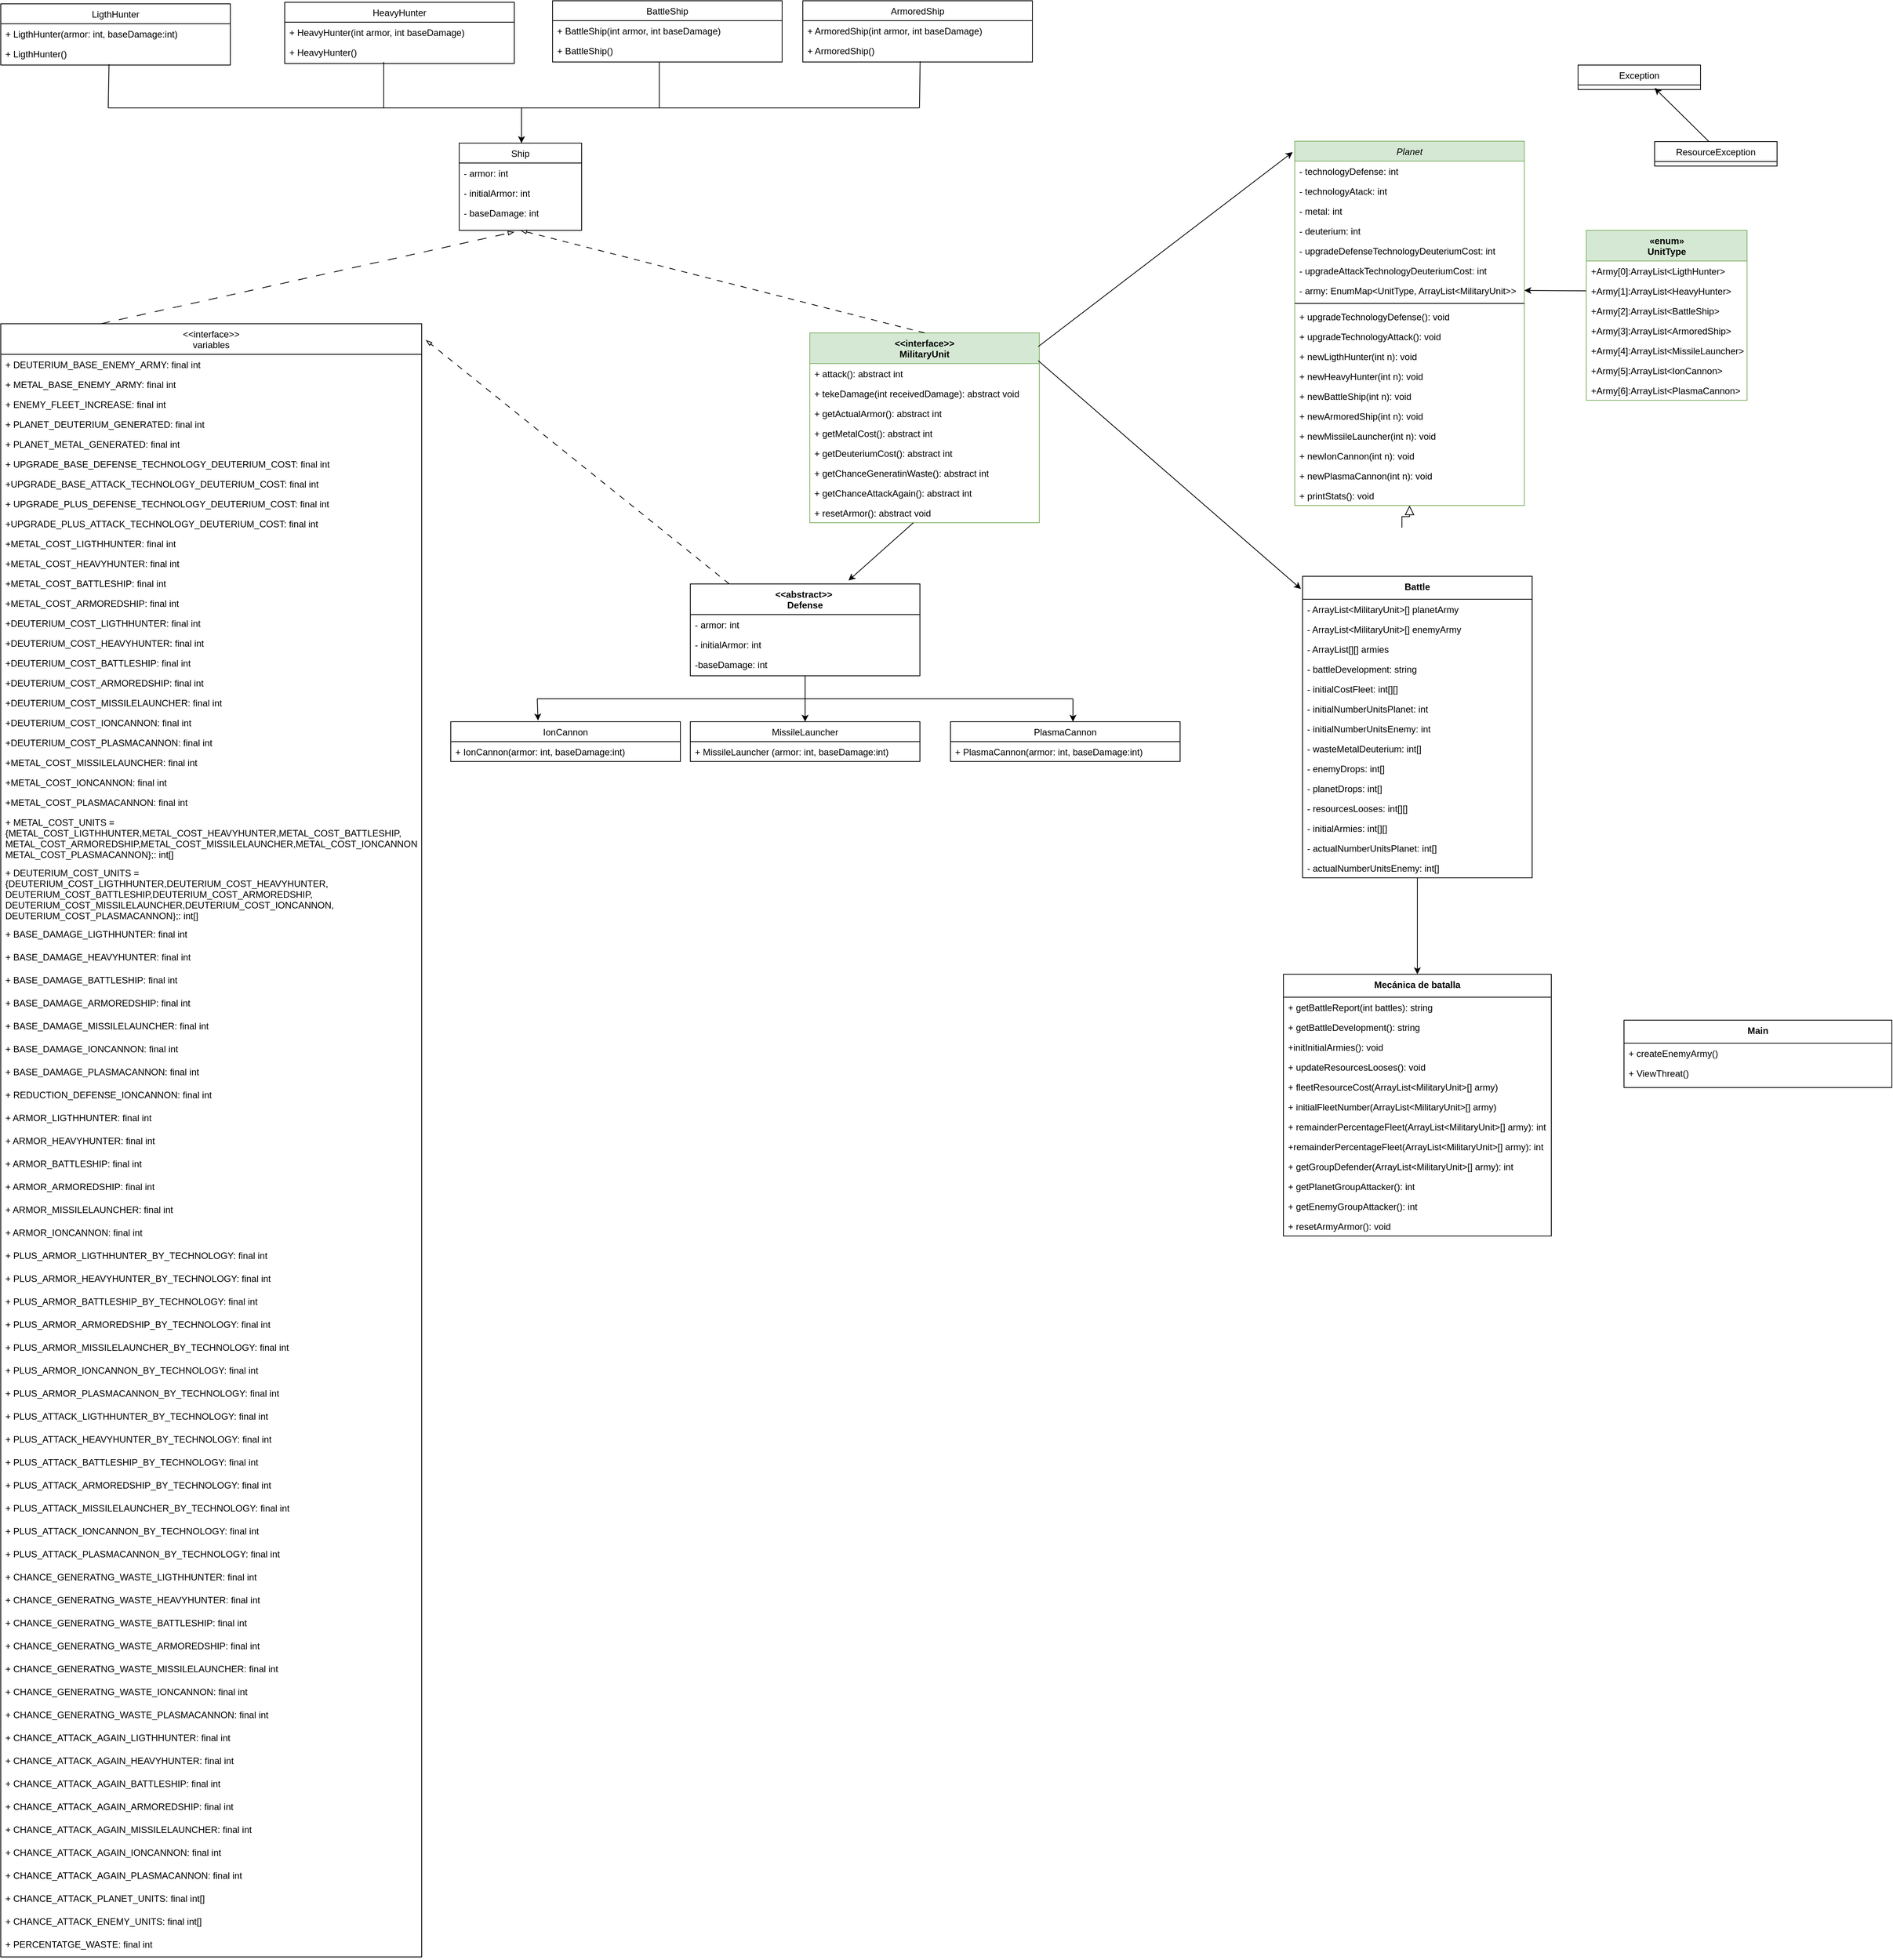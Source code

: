 <mxfile version="24.4.4" type="device">
  <diagram id="C5RBs43oDa-KdzZeNtuy" name="Page-1">
    <mxGraphModel dx="1553" dy="1189" grid="1" gridSize="10" guides="1" tooltips="1" connect="1" arrows="1" fold="1" page="1" pageScale="1" pageWidth="827" pageHeight="1169" math="0" shadow="0">
      <root>
        <mxCell id="WIyWlLk6GJQsqaUBKTNV-0" />
        <mxCell id="WIyWlLk6GJQsqaUBKTNV-1" parent="WIyWlLk6GJQsqaUBKTNV-0" />
        <mxCell id="zkfFHV4jXpPFQw0GAbJ--0" value="Planet" style="swimlane;fontStyle=2;align=center;verticalAlign=top;childLayout=stackLayout;horizontal=1;startSize=26;horizontalStack=0;resizeParent=1;resizeLast=0;collapsible=1;marginBottom=0;rounded=0;shadow=0;strokeWidth=1;fillColor=#d5e8d4;strokeColor=#82b366;" parent="WIyWlLk6GJQsqaUBKTNV-1" vertex="1">
          <mxGeometry x="1369.79" y="691.5" width="300" height="476" as="geometry">
            <mxRectangle x="230" y="140" width="160" height="26" as="alternateBounds" />
          </mxGeometry>
        </mxCell>
        <mxCell id="zkfFHV4jXpPFQw0GAbJ--1" value="- technologyDefense: int" style="text;align=left;verticalAlign=top;spacingLeft=4;spacingRight=4;overflow=hidden;rotatable=0;points=[[0,0.5],[1,0.5]];portConstraint=eastwest;" parent="zkfFHV4jXpPFQw0GAbJ--0" vertex="1">
          <mxGeometry y="26" width="300" height="26" as="geometry" />
        </mxCell>
        <mxCell id="zkfFHV4jXpPFQw0GAbJ--2" value="- technologyAtack: int" style="text;align=left;verticalAlign=top;spacingLeft=4;spacingRight=4;overflow=hidden;rotatable=0;points=[[0,0.5],[1,0.5]];portConstraint=eastwest;rounded=0;shadow=0;html=0;" parent="zkfFHV4jXpPFQw0GAbJ--0" vertex="1">
          <mxGeometry y="52" width="300" height="26" as="geometry" />
        </mxCell>
        <mxCell id="zkfFHV4jXpPFQw0GAbJ--3" value="- metal: int" style="text;align=left;verticalAlign=top;spacingLeft=4;spacingRight=4;overflow=hidden;rotatable=0;points=[[0,0.5],[1,0.5]];portConstraint=eastwest;rounded=0;shadow=0;html=0;" parent="zkfFHV4jXpPFQw0GAbJ--0" vertex="1">
          <mxGeometry y="78" width="300" height="26" as="geometry" />
        </mxCell>
        <mxCell id="yOh_PV8WEjJfi7kVjiH2-0" value="- deuterium: int" style="text;align=left;verticalAlign=top;spacingLeft=4;spacingRight=4;overflow=hidden;rotatable=0;points=[[0,0.5],[1,0.5]];portConstraint=eastwest;rounded=0;shadow=0;html=0;" parent="zkfFHV4jXpPFQw0GAbJ--0" vertex="1">
          <mxGeometry y="104" width="300" height="26" as="geometry" />
        </mxCell>
        <mxCell id="yOh_PV8WEjJfi7kVjiH2-1" value="- upgradeDefenseTechnologyDeuteriumCost: int" style="text;align=left;verticalAlign=top;spacingLeft=4;spacingRight=4;overflow=hidden;rotatable=0;points=[[0,0.5],[1,0.5]];portConstraint=eastwest;rounded=0;shadow=0;html=0;" parent="zkfFHV4jXpPFQw0GAbJ--0" vertex="1">
          <mxGeometry y="130" width="300" height="26" as="geometry" />
        </mxCell>
        <mxCell id="yOh_PV8WEjJfi7kVjiH2-2" value="- upgradeAttackTechnologyDeuteriumCost: int" style="text;align=left;verticalAlign=top;spacingLeft=4;spacingRight=4;overflow=hidden;rotatable=0;points=[[0,0.5],[1,0.5]];portConstraint=eastwest;rounded=0;shadow=0;html=0;" parent="zkfFHV4jXpPFQw0GAbJ--0" vertex="1">
          <mxGeometry y="156" width="300" height="26" as="geometry" />
        </mxCell>
        <mxCell id="5EO1GUWcIYaJtxIAbVqV-24" value="- army: EnumMap&lt;UnitType, ArrayList&lt;MilitaryUnit&gt;&gt;" style="text;align=left;verticalAlign=top;spacingLeft=4;spacingRight=4;overflow=hidden;rotatable=0;points=[[0,0.5],[1,0.5]];portConstraint=eastwest;rounded=0;shadow=0;html=0;" parent="zkfFHV4jXpPFQw0GAbJ--0" vertex="1">
          <mxGeometry y="182" width="300" height="26" as="geometry" />
        </mxCell>
        <mxCell id="zkfFHV4jXpPFQw0GAbJ--4" value="" style="line;html=1;strokeWidth=1;align=left;verticalAlign=middle;spacingTop=-1;spacingLeft=3;spacingRight=3;rotatable=0;labelPosition=right;points=[];portConstraint=eastwest;" parent="zkfFHV4jXpPFQw0GAbJ--0" vertex="1">
          <mxGeometry y="208" width="300" height="8" as="geometry" />
        </mxCell>
        <mxCell id="yOh_PV8WEjJfi7kVjiH2-5" value="+ upgradeTechnologyDefense(): void" style="text;align=left;verticalAlign=top;spacingLeft=4;spacingRight=4;overflow=hidden;rotatable=0;points=[[0,0.5],[1,0.5]];portConstraint=eastwest;rounded=0;shadow=0;html=0;" parent="zkfFHV4jXpPFQw0GAbJ--0" vertex="1">
          <mxGeometry y="216" width="300" height="26" as="geometry" />
        </mxCell>
        <mxCell id="yOh_PV8WEjJfi7kVjiH2-6" value="+ upgradeTechnologyAttack(): void" style="text;align=left;verticalAlign=top;spacingLeft=4;spacingRight=4;overflow=hidden;rotatable=0;points=[[0,0.5],[1,0.5]];portConstraint=eastwest;rounded=0;shadow=0;html=0;" parent="zkfFHV4jXpPFQw0GAbJ--0" vertex="1">
          <mxGeometry y="242" width="300" height="26" as="geometry" />
        </mxCell>
        <mxCell id="yOh_PV8WEjJfi7kVjiH2-7" value="+ newLigthHunter(int n): void " style="text;align=left;verticalAlign=top;spacingLeft=4;spacingRight=4;overflow=hidden;rotatable=0;points=[[0,0.5],[1,0.5]];portConstraint=eastwest;rounded=0;shadow=0;html=0;" parent="zkfFHV4jXpPFQw0GAbJ--0" vertex="1">
          <mxGeometry y="268" width="300" height="26" as="geometry" />
        </mxCell>
        <mxCell id="yOh_PV8WEjJfi7kVjiH2-8" value="+ newHeavyHunter(int n): void " style="text;align=left;verticalAlign=top;spacingLeft=4;spacingRight=4;overflow=hidden;rotatable=0;points=[[0,0.5],[1,0.5]];portConstraint=eastwest;rounded=0;shadow=0;html=0;" parent="zkfFHV4jXpPFQw0GAbJ--0" vertex="1">
          <mxGeometry y="294" width="300" height="26" as="geometry" />
        </mxCell>
        <mxCell id="yOh_PV8WEjJfi7kVjiH2-9" value="+ newBattleShip(int n): void " style="text;align=left;verticalAlign=top;spacingLeft=4;spacingRight=4;overflow=hidden;rotatable=0;points=[[0,0.5],[1,0.5]];portConstraint=eastwest;rounded=0;shadow=0;html=0;" parent="zkfFHV4jXpPFQw0GAbJ--0" vertex="1">
          <mxGeometry y="320" width="300" height="26" as="geometry" />
        </mxCell>
        <mxCell id="yOh_PV8WEjJfi7kVjiH2-10" value="+ newArmoredShip(int n): void " style="text;align=left;verticalAlign=top;spacingLeft=4;spacingRight=4;overflow=hidden;rotatable=0;points=[[0,0.5],[1,0.5]];portConstraint=eastwest;rounded=0;shadow=0;html=0;" parent="zkfFHV4jXpPFQw0GAbJ--0" vertex="1">
          <mxGeometry y="346" width="300" height="26" as="geometry" />
        </mxCell>
        <mxCell id="yOh_PV8WEjJfi7kVjiH2-11" value="+ newMissileLauncher(int n): void " style="text;align=left;verticalAlign=top;spacingLeft=4;spacingRight=4;overflow=hidden;rotatable=0;points=[[0,0.5],[1,0.5]];portConstraint=eastwest;rounded=0;shadow=0;html=0;" parent="zkfFHV4jXpPFQw0GAbJ--0" vertex="1">
          <mxGeometry y="372" width="300" height="26" as="geometry" />
        </mxCell>
        <mxCell id="yOh_PV8WEjJfi7kVjiH2-12" value="+ newIonCannon(int n): void " style="text;align=left;verticalAlign=top;spacingLeft=4;spacingRight=4;overflow=hidden;rotatable=0;points=[[0,0.5],[1,0.5]];portConstraint=eastwest;rounded=0;shadow=0;html=0;" parent="zkfFHV4jXpPFQw0GAbJ--0" vertex="1">
          <mxGeometry y="398" width="300" height="26" as="geometry" />
        </mxCell>
        <mxCell id="yOh_PV8WEjJfi7kVjiH2-13" value="+ newPlasmaCannon(int n): void " style="text;align=left;verticalAlign=top;spacingLeft=4;spacingRight=4;overflow=hidden;rotatable=0;points=[[0,0.5],[1,0.5]];portConstraint=eastwest;rounded=0;shadow=0;html=0;" parent="zkfFHV4jXpPFQw0GAbJ--0" vertex="1">
          <mxGeometry y="424" width="300" height="26" as="geometry" />
        </mxCell>
        <mxCell id="yOh_PV8WEjJfi7kVjiH2-14" value="+ printStats(): void " style="text;align=left;verticalAlign=top;spacingLeft=4;spacingRight=4;overflow=hidden;rotatable=0;points=[[0,0.5],[1,0.5]];portConstraint=eastwest;rounded=0;shadow=0;html=0;" parent="zkfFHV4jXpPFQw0GAbJ--0" vertex="1">
          <mxGeometry y="450" width="300" height="26" as="geometry" />
        </mxCell>
        <mxCell id="zkfFHV4jXpPFQw0GAbJ--6" value="Ship" style="swimlane;fontStyle=0;align=center;verticalAlign=top;childLayout=stackLayout;horizontal=1;startSize=26;horizontalStack=0;resizeParent=1;resizeLast=0;collapsible=1;marginBottom=0;rounded=0;shadow=0;strokeWidth=1;" parent="WIyWlLk6GJQsqaUBKTNV-1" vertex="1">
          <mxGeometry x="278" y="694" width="160" height="114" as="geometry">
            <mxRectangle x="130" y="380" width="160" height="26" as="alternateBounds" />
          </mxGeometry>
        </mxCell>
        <mxCell id="zkfFHV4jXpPFQw0GAbJ--7" value="- armor: int" style="text;align=left;verticalAlign=top;spacingLeft=4;spacingRight=4;overflow=hidden;rotatable=0;points=[[0,0.5],[1,0.5]];portConstraint=eastwest;" parent="zkfFHV4jXpPFQw0GAbJ--6" vertex="1">
          <mxGeometry y="26" width="160" height="26" as="geometry" />
        </mxCell>
        <mxCell id="zkfFHV4jXpPFQw0GAbJ--8" value="- initialArmor: int" style="text;align=left;verticalAlign=top;spacingLeft=4;spacingRight=4;overflow=hidden;rotatable=0;points=[[0,0.5],[1,0.5]];portConstraint=eastwest;rounded=0;shadow=0;html=0;" parent="zkfFHV4jXpPFQw0GAbJ--6" vertex="1">
          <mxGeometry y="52" width="160" height="26" as="geometry" />
        </mxCell>
        <mxCell id="yOh_PV8WEjJfi7kVjiH2-15" value="- baseDamage: int" style="text;align=left;verticalAlign=top;spacingLeft=4;spacingRight=4;overflow=hidden;rotatable=0;points=[[0,0.5],[1,0.5]];portConstraint=eastwest;rounded=0;shadow=0;html=0;" parent="zkfFHV4jXpPFQw0GAbJ--6" vertex="1">
          <mxGeometry y="78" width="160" height="26" as="geometry" />
        </mxCell>
        <mxCell id="zkfFHV4jXpPFQw0GAbJ--16" value="" style="endArrow=block;endSize=10;endFill=0;shadow=0;strokeWidth=1;rounded=0;curved=0;edgeStyle=elbowEdgeStyle;elbow=vertical;" parent="WIyWlLk6GJQsqaUBKTNV-1" target="zkfFHV4jXpPFQw0GAbJ--0" edge="1">
          <mxGeometry width="160" relative="1" as="geometry">
            <mxPoint x="1509.79" y="1196.5" as="sourcePoint" />
            <mxPoint x="1239.79" y="952.5" as="targetPoint" />
          </mxGeometry>
        </mxCell>
        <mxCell id="YW5f9N3jxOXYz25lWCUv-0" value="ResourceException" style="swimlane;fontStyle=0;align=center;verticalAlign=top;childLayout=stackLayout;horizontal=1;startSize=26;horizontalStack=0;resizeParent=1;resizeLast=0;collapsible=1;marginBottom=0;rounded=0;shadow=0;strokeWidth=1;" parent="WIyWlLk6GJQsqaUBKTNV-1" vertex="1">
          <mxGeometry x="1840" y="692" width="160" height="32" as="geometry">
            <mxRectangle x="130" y="380" width="160" height="26" as="alternateBounds" />
          </mxGeometry>
        </mxCell>
        <mxCell id="YW5f9N3jxOXYz25lWCUv-4" value="&lt;&lt;interface&gt;&gt;&#xa;MilitaryUnit" style="swimlane;fontStyle=1;align=center;verticalAlign=top;childLayout=stackLayout;horizontal=1;startSize=40;horizontalStack=0;resizeParent=1;resizeLast=0;collapsible=1;marginBottom=0;rounded=0;shadow=0;strokeWidth=1;fillColor=#d5e8d4;strokeColor=#82b366;" parent="WIyWlLk6GJQsqaUBKTNV-1" vertex="1">
          <mxGeometry x="736.09" y="942" width="300" height="248" as="geometry">
            <mxRectangle x="130" y="380" width="160" height="26" as="alternateBounds" />
          </mxGeometry>
        </mxCell>
        <mxCell id="YW5f9N3jxOXYz25lWCUv-5" value="+ attack(): abstract int " style="text;align=left;verticalAlign=top;spacingLeft=4;spacingRight=4;overflow=hidden;rotatable=0;points=[[0,0.5],[1,0.5]];portConstraint=eastwest;" parent="YW5f9N3jxOXYz25lWCUv-4" vertex="1">
          <mxGeometry y="40" width="300" height="26" as="geometry" />
        </mxCell>
        <mxCell id="YW5f9N3jxOXYz25lWCUv-6" value="+ tekeDamage(int receivedDamage): abstract void " style="text;align=left;verticalAlign=top;spacingLeft=4;spacingRight=4;overflow=hidden;rotatable=0;points=[[0,0.5],[1,0.5]];portConstraint=eastwest;rounded=0;shadow=0;html=0;" parent="YW5f9N3jxOXYz25lWCUv-4" vertex="1">
          <mxGeometry y="66" width="300" height="26" as="geometry" />
        </mxCell>
        <mxCell id="YW5f9N3jxOXYz25lWCUv-7" value="+ getActualArmor(): abstract int " style="text;align=left;verticalAlign=top;spacingLeft=4;spacingRight=4;overflow=hidden;rotatable=0;points=[[0,0.5],[1,0.5]];portConstraint=eastwest;rounded=0;shadow=0;html=0;" parent="YW5f9N3jxOXYz25lWCUv-4" vertex="1">
          <mxGeometry y="92" width="300" height="26" as="geometry" />
        </mxCell>
        <mxCell id="YW5f9N3jxOXYz25lWCUv-8" value="+ getMetalCost(): abstract int " style="text;align=left;verticalAlign=top;spacingLeft=4;spacingRight=4;overflow=hidden;rotatable=0;points=[[0,0.5],[1,0.5]];portConstraint=eastwest;rounded=0;shadow=0;html=0;" parent="YW5f9N3jxOXYz25lWCUv-4" vertex="1">
          <mxGeometry y="118" width="300" height="26" as="geometry" />
        </mxCell>
        <mxCell id="YW5f9N3jxOXYz25lWCUv-9" value="+ getDeuteriumCost(): abstract int " style="text;align=left;verticalAlign=top;spacingLeft=4;spacingRight=4;overflow=hidden;rotatable=0;points=[[0,0.5],[1,0.5]];portConstraint=eastwest;rounded=0;shadow=0;html=0;" parent="YW5f9N3jxOXYz25lWCUv-4" vertex="1">
          <mxGeometry y="144" width="300" height="26" as="geometry" />
        </mxCell>
        <mxCell id="YW5f9N3jxOXYz25lWCUv-10" value="+ getChanceGeneratinWaste(): abstract int " style="text;align=left;verticalAlign=top;spacingLeft=4;spacingRight=4;overflow=hidden;rotatable=0;points=[[0,0.5],[1,0.5]];portConstraint=eastwest;rounded=0;shadow=0;html=0;" parent="YW5f9N3jxOXYz25lWCUv-4" vertex="1">
          <mxGeometry y="170" width="300" height="26" as="geometry" />
        </mxCell>
        <mxCell id="YW5f9N3jxOXYz25lWCUv-11" value="+ getChanceAttackAgain(): abstract int " style="text;align=left;verticalAlign=top;spacingLeft=4;spacingRight=4;overflow=hidden;rotatable=0;points=[[0,0.5],[1,0.5]];portConstraint=eastwest;rounded=0;shadow=0;html=0;" parent="YW5f9N3jxOXYz25lWCUv-4" vertex="1">
          <mxGeometry y="196" width="300" height="26" as="geometry" />
        </mxCell>
        <mxCell id="YW5f9N3jxOXYz25lWCUv-12" value="+ resetArmor(): abstract void " style="text;align=left;verticalAlign=top;spacingLeft=4;spacingRight=4;overflow=hidden;rotatable=0;points=[[0,0.5],[1,0.5]];portConstraint=eastwest;rounded=0;shadow=0;html=0;" parent="YW5f9N3jxOXYz25lWCUv-4" vertex="1">
          <mxGeometry y="222" width="300" height="26" as="geometry" />
        </mxCell>
        <mxCell id="YW5f9N3jxOXYz25lWCUv-65" value="&lt;&lt;abstract&gt;&gt; &#xa;Defense" style="swimlane;fontStyle=1;align=center;verticalAlign=top;childLayout=stackLayout;horizontal=1;startSize=40;horizontalStack=0;resizeParent=1;resizeLast=0;collapsible=1;marginBottom=0;rounded=0;shadow=0;strokeWidth=1;" parent="WIyWlLk6GJQsqaUBKTNV-1" vertex="1">
          <mxGeometry x="580" y="1270" width="300" height="120" as="geometry">
            <mxRectangle x="130" y="380" width="160" height="26" as="alternateBounds" />
          </mxGeometry>
        </mxCell>
        <mxCell id="YW5f9N3jxOXYz25lWCUv-66" value="- armor: int" style="text;align=left;verticalAlign=top;spacingLeft=4;spacingRight=4;overflow=hidden;rotatable=0;points=[[0,0.5],[1,0.5]];portConstraint=eastwest;rounded=0;shadow=0;html=0;" parent="YW5f9N3jxOXYz25lWCUv-65" vertex="1">
          <mxGeometry y="40" width="300" height="26" as="geometry" />
        </mxCell>
        <mxCell id="YW5f9N3jxOXYz25lWCUv-67" value="- initialArmor: int" style="text;align=left;verticalAlign=top;spacingLeft=4;spacingRight=4;overflow=hidden;rotatable=0;points=[[0,0.5],[1,0.5]];portConstraint=eastwest;rounded=0;shadow=0;html=0;" parent="YW5f9N3jxOXYz25lWCUv-65" vertex="1">
          <mxGeometry y="66" width="300" height="26" as="geometry" />
        </mxCell>
        <mxCell id="YW5f9N3jxOXYz25lWCUv-69" value="-baseDamage: int" style="text;align=left;verticalAlign=top;spacingLeft=4;spacingRight=4;overflow=hidden;rotatable=0;points=[[0,0.5],[1,0.5]];portConstraint=eastwest;rounded=0;shadow=0;html=0;" parent="YW5f9N3jxOXYz25lWCUv-65" vertex="1">
          <mxGeometry y="92" width="300" height="26" as="geometry" />
        </mxCell>
        <mxCell id="tPDsgB1794YTJnG31M0B-0" value="&lt;&lt;interface&gt;&gt;&#xa;variables" style="swimlane;fontStyle=0;align=center;verticalAlign=top;childLayout=stackLayout;horizontal=1;startSize=40;horizontalStack=0;resizeParent=1;resizeLast=0;collapsible=1;marginBottom=0;rounded=0;shadow=0;strokeWidth=1;" parent="WIyWlLk6GJQsqaUBKTNV-1" vertex="1">
          <mxGeometry x="-321" y="930" width="550" height="2134" as="geometry">
            <mxRectangle x="130" y="380" width="160" height="26" as="alternateBounds" />
          </mxGeometry>
        </mxCell>
        <mxCell id="tPDsgB1794YTJnG31M0B-1" value="+ DEUTERIUM_BASE_ENEMY_ARMY: final int" style="text;align=left;verticalAlign=top;spacingLeft=4;spacingRight=4;overflow=hidden;rotatable=0;points=[[0,0.5],[1,0.5]];portConstraint=eastwest;" parent="tPDsgB1794YTJnG31M0B-0" vertex="1">
          <mxGeometry y="40" width="550" height="26" as="geometry" />
        </mxCell>
        <mxCell id="tPDsgB1794YTJnG31M0B-2" value="+ METAL_BASE_ENEMY_ARMY: final int" style="text;align=left;verticalAlign=top;spacingLeft=4;spacingRight=4;overflow=hidden;rotatable=0;points=[[0,0.5],[1,0.5]];portConstraint=eastwest;rounded=0;shadow=0;html=0;" parent="tPDsgB1794YTJnG31M0B-0" vertex="1">
          <mxGeometry y="66" width="550" height="26" as="geometry" />
        </mxCell>
        <mxCell id="tPDsgB1794YTJnG31M0B-3" value="+ ENEMY_FLEET_INCREASE: final int" style="text;align=left;verticalAlign=top;spacingLeft=4;spacingRight=4;overflow=hidden;rotatable=0;points=[[0,0.5],[1,0.5]];portConstraint=eastwest;rounded=0;shadow=0;html=0;" parent="tPDsgB1794YTJnG31M0B-0" vertex="1">
          <mxGeometry y="92" width="550" height="26" as="geometry" />
        </mxCell>
        <mxCell id="tPDsgB1794YTJnG31M0B-4" value="+ PLANET_DEUTERIUM_GENERATED: final int" style="text;align=left;verticalAlign=top;spacingLeft=4;spacingRight=4;overflow=hidden;rotatable=0;points=[[0,0.5],[1,0.5]];portConstraint=eastwest;rounded=0;shadow=0;html=0;" parent="tPDsgB1794YTJnG31M0B-0" vertex="1">
          <mxGeometry y="118" width="550" height="26" as="geometry" />
        </mxCell>
        <mxCell id="tPDsgB1794YTJnG31M0B-5" value="+ PLANET_METAL_GENERATED: final int" style="text;align=left;verticalAlign=top;spacingLeft=4;spacingRight=4;overflow=hidden;rotatable=0;points=[[0,0.5],[1,0.5]];portConstraint=eastwest;rounded=0;shadow=0;html=0;" parent="tPDsgB1794YTJnG31M0B-0" vertex="1">
          <mxGeometry y="144" width="550" height="26" as="geometry" />
        </mxCell>
        <mxCell id="tPDsgB1794YTJnG31M0B-6" value="+ UPGRADE_BASE_DEFENSE_TECHNOLOGY_DEUTERIUM_COST: final int" style="text;align=left;verticalAlign=top;spacingLeft=4;spacingRight=4;overflow=hidden;rotatable=0;points=[[0,0.5],[1,0.5]];portConstraint=eastwest;rounded=0;shadow=0;html=0;" parent="tPDsgB1794YTJnG31M0B-0" vertex="1">
          <mxGeometry y="170" width="550" height="26" as="geometry" />
        </mxCell>
        <mxCell id="tPDsgB1794YTJnG31M0B-7" value="+UPGRADE_BASE_ATTACK_TECHNOLOGY_DEUTERIUM_COST: final int" style="text;align=left;verticalAlign=top;spacingLeft=4;spacingRight=4;overflow=hidden;rotatable=0;points=[[0,0.5],[1,0.5]];portConstraint=eastwest;rounded=0;shadow=0;html=0;" parent="tPDsgB1794YTJnG31M0B-0" vertex="1">
          <mxGeometry y="196" width="550" height="26" as="geometry" />
        </mxCell>
        <mxCell id="tPDsgB1794YTJnG31M0B-9" value="+ UPGRADE_PLUS_DEFENSE_TECHNOLOGY_DEUTERIUM_COST: final int" style="text;align=left;verticalAlign=top;spacingLeft=4;spacingRight=4;overflow=hidden;rotatable=0;points=[[0,0.5],[1,0.5]];portConstraint=eastwest;rounded=0;shadow=0;html=0;" parent="tPDsgB1794YTJnG31M0B-0" vertex="1">
          <mxGeometry y="222" width="550" height="26" as="geometry" />
        </mxCell>
        <mxCell id="tPDsgB1794YTJnG31M0B-10" value="+UPGRADE_PLUS_ATTACK_TECHNOLOGY_DEUTERIUM_COST: final int" style="text;align=left;verticalAlign=top;spacingLeft=4;spacingRight=4;overflow=hidden;rotatable=0;points=[[0,0.5],[1,0.5]];portConstraint=eastwest;rounded=0;shadow=0;html=0;" parent="tPDsgB1794YTJnG31M0B-0" vertex="1">
          <mxGeometry y="248" width="550" height="26" as="geometry" />
        </mxCell>
        <mxCell id="tPDsgB1794YTJnG31M0B-11" value="+METAL_COST_LIGTHHUNTER: final int" style="text;align=left;verticalAlign=top;spacingLeft=4;spacingRight=4;overflow=hidden;rotatable=0;points=[[0,0.5],[1,0.5]];portConstraint=eastwest;rounded=0;shadow=0;html=0;" parent="tPDsgB1794YTJnG31M0B-0" vertex="1">
          <mxGeometry y="274" width="550" height="26" as="geometry" />
        </mxCell>
        <mxCell id="tPDsgB1794YTJnG31M0B-12" value="+METAL_COST_HEAVYHUNTER: final int" style="text;align=left;verticalAlign=top;spacingLeft=4;spacingRight=4;overflow=hidden;rotatable=0;points=[[0,0.5],[1,0.5]];portConstraint=eastwest;rounded=0;shadow=0;html=0;" parent="tPDsgB1794YTJnG31M0B-0" vertex="1">
          <mxGeometry y="300" width="550" height="26" as="geometry" />
        </mxCell>
        <mxCell id="tPDsgB1794YTJnG31M0B-13" value="+METAL_COST_BATTLESHIP: final int" style="text;align=left;verticalAlign=top;spacingLeft=4;spacingRight=4;overflow=hidden;rotatable=0;points=[[0,0.5],[1,0.5]];portConstraint=eastwest;rounded=0;shadow=0;html=0;" parent="tPDsgB1794YTJnG31M0B-0" vertex="1">
          <mxGeometry y="326" width="550" height="26" as="geometry" />
        </mxCell>
        <mxCell id="tPDsgB1794YTJnG31M0B-14" value="+METAL_COST_ARMOREDSHIP: final int" style="text;align=left;verticalAlign=top;spacingLeft=4;spacingRight=4;overflow=hidden;rotatable=0;points=[[0,0.5],[1,0.5]];portConstraint=eastwest;rounded=0;shadow=0;html=0;" parent="tPDsgB1794YTJnG31M0B-0" vertex="1">
          <mxGeometry y="352" width="550" height="26" as="geometry" />
        </mxCell>
        <mxCell id="tPDsgB1794YTJnG31M0B-15" value="+DEUTERIUM_COST_LIGTHHUNTER: final int" style="text;align=left;verticalAlign=top;spacingLeft=4;spacingRight=4;overflow=hidden;rotatable=0;points=[[0,0.5],[1,0.5]];portConstraint=eastwest;rounded=0;shadow=0;html=0;" parent="tPDsgB1794YTJnG31M0B-0" vertex="1">
          <mxGeometry y="378" width="550" height="26" as="geometry" />
        </mxCell>
        <mxCell id="tPDsgB1794YTJnG31M0B-16" value="+DEUTERIUM_COST_HEAVYHUNTER: final int" style="text;align=left;verticalAlign=top;spacingLeft=4;spacingRight=4;overflow=hidden;rotatable=0;points=[[0,0.5],[1,0.5]];portConstraint=eastwest;rounded=0;shadow=0;html=0;" parent="tPDsgB1794YTJnG31M0B-0" vertex="1">
          <mxGeometry y="404" width="550" height="26" as="geometry" />
        </mxCell>
        <mxCell id="tPDsgB1794YTJnG31M0B-17" value="+DEUTERIUM_COST_BATTLESHIP: final int" style="text;align=left;verticalAlign=top;spacingLeft=4;spacingRight=4;overflow=hidden;rotatable=0;points=[[0,0.5],[1,0.5]];portConstraint=eastwest;rounded=0;shadow=0;html=0;" parent="tPDsgB1794YTJnG31M0B-0" vertex="1">
          <mxGeometry y="430" width="550" height="26" as="geometry" />
        </mxCell>
        <mxCell id="tPDsgB1794YTJnG31M0B-18" value="+DEUTERIUM_COST_ARMOREDSHIP: final int" style="text;align=left;verticalAlign=top;spacingLeft=4;spacingRight=4;overflow=hidden;rotatable=0;points=[[0,0.5],[1,0.5]];portConstraint=eastwest;rounded=0;shadow=0;html=0;" parent="tPDsgB1794YTJnG31M0B-0" vertex="1">
          <mxGeometry y="456" width="550" height="26" as="geometry" />
        </mxCell>
        <mxCell id="tPDsgB1794YTJnG31M0B-19" value="+DEUTERIUM_COST_MISSILELAUNCHER: final int" style="text;align=left;verticalAlign=top;spacingLeft=4;spacingRight=4;overflow=hidden;rotatable=0;points=[[0,0.5],[1,0.5]];portConstraint=eastwest;rounded=0;shadow=0;html=0;" parent="tPDsgB1794YTJnG31M0B-0" vertex="1">
          <mxGeometry y="482" width="550" height="26" as="geometry" />
        </mxCell>
        <mxCell id="tPDsgB1794YTJnG31M0B-20" value="+DEUTERIUM_COST_IONCANNON: final int" style="text;align=left;verticalAlign=top;spacingLeft=4;spacingRight=4;overflow=hidden;rotatable=0;points=[[0,0.5],[1,0.5]];portConstraint=eastwest;rounded=0;shadow=0;html=0;" parent="tPDsgB1794YTJnG31M0B-0" vertex="1">
          <mxGeometry y="508" width="550" height="26" as="geometry" />
        </mxCell>
        <mxCell id="tPDsgB1794YTJnG31M0B-21" value="+DEUTERIUM_COST_PLASMACANNON: final int" style="text;align=left;verticalAlign=top;spacingLeft=4;spacingRight=4;overflow=hidden;rotatable=0;points=[[0,0.5],[1,0.5]];portConstraint=eastwest;rounded=0;shadow=0;html=0;" parent="tPDsgB1794YTJnG31M0B-0" vertex="1">
          <mxGeometry y="534" width="550" height="26" as="geometry" />
        </mxCell>
        <mxCell id="tPDsgB1794YTJnG31M0B-22" value="+METAL_COST_MISSILELAUNCHER: final int" style="text;align=left;verticalAlign=top;spacingLeft=4;spacingRight=4;overflow=hidden;rotatable=0;points=[[0,0.5],[1,0.5]];portConstraint=eastwest;rounded=0;shadow=0;html=0;" parent="tPDsgB1794YTJnG31M0B-0" vertex="1">
          <mxGeometry y="560" width="550" height="26" as="geometry" />
        </mxCell>
        <mxCell id="tPDsgB1794YTJnG31M0B-23" value="+METAL_COST_IONCANNON: final int" style="text;align=left;verticalAlign=top;spacingLeft=4;spacingRight=4;overflow=hidden;rotatable=0;points=[[0,0.5],[1,0.5]];portConstraint=eastwest;rounded=0;shadow=0;html=0;" parent="tPDsgB1794YTJnG31M0B-0" vertex="1">
          <mxGeometry y="586" width="550" height="26" as="geometry" />
        </mxCell>
        <mxCell id="tPDsgB1794YTJnG31M0B-24" value="+METAL_COST_PLASMACANNON: final int" style="text;align=left;verticalAlign=top;spacingLeft=4;spacingRight=4;overflow=hidden;rotatable=0;points=[[0,0.5],[1,0.5]];portConstraint=eastwest;rounded=0;shadow=0;html=0;" parent="tPDsgB1794YTJnG31M0B-0" vertex="1">
          <mxGeometry y="612" width="550" height="26" as="geometry" />
        </mxCell>
        <mxCell id="tPDsgB1794YTJnG31M0B-25" value="+ METAL_COST_UNITS =&#xa;{METAL_COST_LIGTHHUNTER,METAL_COST_HEAVYHUNTER,METAL_COST_BATTLESHIP,&#xa;METAL_COST_ARMOREDSHIP,METAL_COST_MISSILELAUNCHER,METAL_COST_IONCANNON,&#xa;METAL_COST_PLASMACANNON};: int[]" style="text;align=left;verticalAlign=top;spacingLeft=4;spacingRight=4;overflow=hidden;rotatable=0;points=[[0,0.5],[1,0.5]];portConstraint=eastwest;rounded=0;shadow=0;html=0;" parent="tPDsgB1794YTJnG31M0B-0" vertex="1">
          <mxGeometry y="638" width="550" height="66" as="geometry" />
        </mxCell>
        <mxCell id="tPDsgB1794YTJnG31M0B-27" value="+ DEUTERIUM_COST_UNITS =&#xa;{DEUTERIUM_COST_LIGTHHUNTER,DEUTERIUM_COST_HEAVYHUNTER,&#xa;DEUTERIUM_COST_BATTLESHIP,DEUTERIUM_COST_ARMOREDSHIP,&#xa;DEUTERIUM_COST_MISSILELAUNCHER,DEUTERIUM_COST_IONCANNON,&#xa;DEUTERIUM_COST_PLASMACANNON};: int[]" style="text;align=left;verticalAlign=top;spacingLeft=4;spacingRight=4;overflow=hidden;rotatable=0;points=[[0,0.5],[1,0.5]];portConstraint=eastwest;rounded=0;shadow=0;html=0;" parent="tPDsgB1794YTJnG31M0B-0" vertex="1">
          <mxGeometry y="704" width="550" height="80" as="geometry" />
        </mxCell>
        <mxCell id="tPDsgB1794YTJnG31M0B-28" value="+ BASE_DAMAGE_LIGTHHUNTER: final int" style="text;align=left;verticalAlign=top;spacingLeft=4;spacingRight=4;overflow=hidden;rotatable=0;points=[[0,0.5],[1,0.5]];portConstraint=eastwest;rounded=0;shadow=0;html=0;" parent="tPDsgB1794YTJnG31M0B-0" vertex="1">
          <mxGeometry y="784" width="550" height="30" as="geometry" />
        </mxCell>
        <mxCell id="tPDsgB1794YTJnG31M0B-29" value="+ BASE_DAMAGE_HEAVYHUNTER: final int" style="text;align=left;verticalAlign=top;spacingLeft=4;spacingRight=4;overflow=hidden;rotatable=0;points=[[0,0.5],[1,0.5]];portConstraint=eastwest;rounded=0;shadow=0;html=0;" parent="tPDsgB1794YTJnG31M0B-0" vertex="1">
          <mxGeometry y="814" width="550" height="30" as="geometry" />
        </mxCell>
        <mxCell id="tPDsgB1794YTJnG31M0B-30" value="+ BASE_DAMAGE_BATTLESHIP: final int" style="text;align=left;verticalAlign=top;spacingLeft=4;spacingRight=4;overflow=hidden;rotatable=0;points=[[0,0.5],[1,0.5]];portConstraint=eastwest;rounded=0;shadow=0;html=0;" parent="tPDsgB1794YTJnG31M0B-0" vertex="1">
          <mxGeometry y="844" width="550" height="30" as="geometry" />
        </mxCell>
        <mxCell id="tPDsgB1794YTJnG31M0B-31" value="+ BASE_DAMAGE_ARMOREDSHIP: final int" style="text;align=left;verticalAlign=top;spacingLeft=4;spacingRight=4;overflow=hidden;rotatable=0;points=[[0,0.5],[1,0.5]];portConstraint=eastwest;rounded=0;shadow=0;html=0;" parent="tPDsgB1794YTJnG31M0B-0" vertex="1">
          <mxGeometry y="874" width="550" height="30" as="geometry" />
        </mxCell>
        <mxCell id="tPDsgB1794YTJnG31M0B-32" value="+ BASE_DAMAGE_MISSILELAUNCHER: final int" style="text;align=left;verticalAlign=top;spacingLeft=4;spacingRight=4;overflow=hidden;rotatable=0;points=[[0,0.5],[1,0.5]];portConstraint=eastwest;rounded=0;shadow=0;html=0;" parent="tPDsgB1794YTJnG31M0B-0" vertex="1">
          <mxGeometry y="904" width="550" height="30" as="geometry" />
        </mxCell>
        <mxCell id="tPDsgB1794YTJnG31M0B-33" value="+ BASE_DAMAGE_IONCANNON: final int" style="text;align=left;verticalAlign=top;spacingLeft=4;spacingRight=4;overflow=hidden;rotatable=0;points=[[0,0.5],[1,0.5]];portConstraint=eastwest;rounded=0;shadow=0;html=0;" parent="tPDsgB1794YTJnG31M0B-0" vertex="1">
          <mxGeometry y="934" width="550" height="30" as="geometry" />
        </mxCell>
        <mxCell id="tPDsgB1794YTJnG31M0B-34" value="+ BASE_DAMAGE_PLASMACANNON: final int" style="text;align=left;verticalAlign=top;spacingLeft=4;spacingRight=4;overflow=hidden;rotatable=0;points=[[0,0.5],[1,0.5]];portConstraint=eastwest;rounded=0;shadow=0;html=0;" parent="tPDsgB1794YTJnG31M0B-0" vertex="1">
          <mxGeometry y="964" width="550" height="30" as="geometry" />
        </mxCell>
        <mxCell id="tPDsgB1794YTJnG31M0B-35" value="+ REDUCTION_DEFENSE_IONCANNON: final int" style="text;align=left;verticalAlign=top;spacingLeft=4;spacingRight=4;overflow=hidden;rotatable=0;points=[[0,0.5],[1,0.5]];portConstraint=eastwest;rounded=0;shadow=0;html=0;" parent="tPDsgB1794YTJnG31M0B-0" vertex="1">
          <mxGeometry y="994" width="550" height="30" as="geometry" />
        </mxCell>
        <mxCell id="tPDsgB1794YTJnG31M0B-36" value="+ ARMOR_LIGTHHUNTER: final int" style="text;align=left;verticalAlign=top;spacingLeft=4;spacingRight=4;overflow=hidden;rotatable=0;points=[[0,0.5],[1,0.5]];portConstraint=eastwest;rounded=0;shadow=0;html=0;" parent="tPDsgB1794YTJnG31M0B-0" vertex="1">
          <mxGeometry y="1024" width="550" height="30" as="geometry" />
        </mxCell>
        <mxCell id="tPDsgB1794YTJnG31M0B-37" value="+ ARMOR_HEAVYHUNTER: final int" style="text;align=left;verticalAlign=top;spacingLeft=4;spacingRight=4;overflow=hidden;rotatable=0;points=[[0,0.5],[1,0.5]];portConstraint=eastwest;rounded=0;shadow=0;html=0;" parent="tPDsgB1794YTJnG31M0B-0" vertex="1">
          <mxGeometry y="1054" width="550" height="30" as="geometry" />
        </mxCell>
        <mxCell id="tPDsgB1794YTJnG31M0B-38" value="+ ARMOR_BATTLESHIP: final int" style="text;align=left;verticalAlign=top;spacingLeft=4;spacingRight=4;overflow=hidden;rotatable=0;points=[[0,0.5],[1,0.5]];portConstraint=eastwest;rounded=0;shadow=0;html=0;" parent="tPDsgB1794YTJnG31M0B-0" vertex="1">
          <mxGeometry y="1084" width="550" height="30" as="geometry" />
        </mxCell>
        <mxCell id="tPDsgB1794YTJnG31M0B-39" value="+ ARMOR_ARMOREDSHIP: final int" style="text;align=left;verticalAlign=top;spacingLeft=4;spacingRight=4;overflow=hidden;rotatable=0;points=[[0,0.5],[1,0.5]];portConstraint=eastwest;rounded=0;shadow=0;html=0;" parent="tPDsgB1794YTJnG31M0B-0" vertex="1">
          <mxGeometry y="1114" width="550" height="30" as="geometry" />
        </mxCell>
        <mxCell id="tPDsgB1794YTJnG31M0B-40" value="+ ARMOR_MISSILELAUNCHER: final int" style="text;align=left;verticalAlign=top;spacingLeft=4;spacingRight=4;overflow=hidden;rotatable=0;points=[[0,0.5],[1,0.5]];portConstraint=eastwest;rounded=0;shadow=0;html=0;" parent="tPDsgB1794YTJnG31M0B-0" vertex="1">
          <mxGeometry y="1144" width="550" height="30" as="geometry" />
        </mxCell>
        <mxCell id="tPDsgB1794YTJnG31M0B-41" value="+ ARMOR_IONCANNON: final int" style="text;align=left;verticalAlign=top;spacingLeft=4;spacingRight=4;overflow=hidden;rotatable=0;points=[[0,0.5],[1,0.5]];portConstraint=eastwest;rounded=0;shadow=0;html=0;" parent="tPDsgB1794YTJnG31M0B-0" vertex="1">
          <mxGeometry y="1174" width="550" height="30" as="geometry" />
        </mxCell>
        <mxCell id="tPDsgB1794YTJnG31M0B-42" value="+ PLUS_ARMOR_LIGTHHUNTER_BY_TECHNOLOGY: final int" style="text;align=left;verticalAlign=top;spacingLeft=4;spacingRight=4;overflow=hidden;rotatable=0;points=[[0,0.5],[1,0.5]];portConstraint=eastwest;rounded=0;shadow=0;html=0;" parent="tPDsgB1794YTJnG31M0B-0" vertex="1">
          <mxGeometry y="1204" width="550" height="30" as="geometry" />
        </mxCell>
        <mxCell id="tPDsgB1794YTJnG31M0B-43" value="+ PLUS_ARMOR_HEAVYHUNTER_BY_TECHNOLOGY: final int" style="text;align=left;verticalAlign=top;spacingLeft=4;spacingRight=4;overflow=hidden;rotatable=0;points=[[0,0.5],[1,0.5]];portConstraint=eastwest;rounded=0;shadow=0;html=0;" parent="tPDsgB1794YTJnG31M0B-0" vertex="1">
          <mxGeometry y="1234" width="550" height="30" as="geometry" />
        </mxCell>
        <mxCell id="tPDsgB1794YTJnG31M0B-44" value="+ PLUS_ARMOR_BATTLESHIP_BY_TECHNOLOGY: final int" style="text;align=left;verticalAlign=top;spacingLeft=4;spacingRight=4;overflow=hidden;rotatable=0;points=[[0,0.5],[1,0.5]];portConstraint=eastwest;rounded=0;shadow=0;html=0;" parent="tPDsgB1794YTJnG31M0B-0" vertex="1">
          <mxGeometry y="1264" width="550" height="30" as="geometry" />
        </mxCell>
        <mxCell id="tPDsgB1794YTJnG31M0B-45" value="+ PLUS_ARMOR_ARMOREDSHIP_BY_TECHNOLOGY: final int" style="text;align=left;verticalAlign=top;spacingLeft=4;spacingRight=4;overflow=hidden;rotatable=0;points=[[0,0.5],[1,0.5]];portConstraint=eastwest;rounded=0;shadow=0;html=0;" parent="tPDsgB1794YTJnG31M0B-0" vertex="1">
          <mxGeometry y="1294" width="550" height="30" as="geometry" />
        </mxCell>
        <mxCell id="tPDsgB1794YTJnG31M0B-46" value="+ PLUS_ARMOR_MISSILELAUNCHER_BY_TECHNOLOGY: final int" style="text;align=left;verticalAlign=top;spacingLeft=4;spacingRight=4;overflow=hidden;rotatable=0;points=[[0,0.5],[1,0.5]];portConstraint=eastwest;rounded=0;shadow=0;html=0;" parent="tPDsgB1794YTJnG31M0B-0" vertex="1">
          <mxGeometry y="1324" width="550" height="30" as="geometry" />
        </mxCell>
        <mxCell id="tPDsgB1794YTJnG31M0B-47" value="+ PLUS_ARMOR_IONCANNON_BY_TECHNOLOGY: final int" style="text;align=left;verticalAlign=top;spacingLeft=4;spacingRight=4;overflow=hidden;rotatable=0;points=[[0,0.5],[1,0.5]];portConstraint=eastwest;rounded=0;shadow=0;html=0;" parent="tPDsgB1794YTJnG31M0B-0" vertex="1">
          <mxGeometry y="1354" width="550" height="30" as="geometry" />
        </mxCell>
        <mxCell id="tPDsgB1794YTJnG31M0B-48" value="+ PLUS_ARMOR_PLASMACANNON_BY_TECHNOLOGY: final int" style="text;align=left;verticalAlign=top;spacingLeft=4;spacingRight=4;overflow=hidden;rotatable=0;points=[[0,0.5],[1,0.5]];portConstraint=eastwest;rounded=0;shadow=0;html=0;" parent="tPDsgB1794YTJnG31M0B-0" vertex="1">
          <mxGeometry y="1384" width="550" height="30" as="geometry" />
        </mxCell>
        <mxCell id="tPDsgB1794YTJnG31M0B-49" value="+ PLUS_ATTACK_LIGTHHUNTER_BY_TECHNOLOGY: final int" style="text;align=left;verticalAlign=top;spacingLeft=4;spacingRight=4;overflow=hidden;rotatable=0;points=[[0,0.5],[1,0.5]];portConstraint=eastwest;rounded=0;shadow=0;html=0;" parent="tPDsgB1794YTJnG31M0B-0" vertex="1">
          <mxGeometry y="1414" width="550" height="30" as="geometry" />
        </mxCell>
        <mxCell id="tPDsgB1794YTJnG31M0B-50" value="+ PLUS_ATTACK_HEAVYHUNTER_BY_TECHNOLOGY: final int" style="text;align=left;verticalAlign=top;spacingLeft=4;spacingRight=4;overflow=hidden;rotatable=0;points=[[0,0.5],[1,0.5]];portConstraint=eastwest;rounded=0;shadow=0;html=0;" parent="tPDsgB1794YTJnG31M0B-0" vertex="1">
          <mxGeometry y="1444" width="550" height="30" as="geometry" />
        </mxCell>
        <mxCell id="tPDsgB1794YTJnG31M0B-51" value="+ PLUS_ATTACK_BATTLESHIP_BY_TECHNOLOGY: final int" style="text;align=left;verticalAlign=top;spacingLeft=4;spacingRight=4;overflow=hidden;rotatable=0;points=[[0,0.5],[1,0.5]];portConstraint=eastwest;rounded=0;shadow=0;html=0;" parent="tPDsgB1794YTJnG31M0B-0" vertex="1">
          <mxGeometry y="1474" width="550" height="30" as="geometry" />
        </mxCell>
        <mxCell id="tPDsgB1794YTJnG31M0B-52" value="+ PLUS_ATTACK_ARMOREDSHIP_BY_TECHNOLOGY: final int" style="text;align=left;verticalAlign=top;spacingLeft=4;spacingRight=4;overflow=hidden;rotatable=0;points=[[0,0.5],[1,0.5]];portConstraint=eastwest;rounded=0;shadow=0;html=0;" parent="tPDsgB1794YTJnG31M0B-0" vertex="1">
          <mxGeometry y="1504" width="550" height="30" as="geometry" />
        </mxCell>
        <mxCell id="tPDsgB1794YTJnG31M0B-53" value="+ PLUS_ATTACK_MISSILELAUNCHER_BY_TECHNOLOGY: final int" style="text;align=left;verticalAlign=top;spacingLeft=4;spacingRight=4;overflow=hidden;rotatable=0;points=[[0,0.5],[1,0.5]];portConstraint=eastwest;rounded=0;shadow=0;html=0;" parent="tPDsgB1794YTJnG31M0B-0" vertex="1">
          <mxGeometry y="1534" width="550" height="30" as="geometry" />
        </mxCell>
        <mxCell id="tPDsgB1794YTJnG31M0B-54" value="+ PLUS_ATTACK_IONCANNON_BY_TECHNOLOGY: final int" style="text;align=left;verticalAlign=top;spacingLeft=4;spacingRight=4;overflow=hidden;rotatable=0;points=[[0,0.5],[1,0.5]];portConstraint=eastwest;rounded=0;shadow=0;html=0;" parent="tPDsgB1794YTJnG31M0B-0" vertex="1">
          <mxGeometry y="1564" width="550" height="30" as="geometry" />
        </mxCell>
        <mxCell id="tPDsgB1794YTJnG31M0B-55" value="+ PLUS_ATTACK_PLASMACANNON_BY_TECHNOLOGY: final int" style="text;align=left;verticalAlign=top;spacingLeft=4;spacingRight=4;overflow=hidden;rotatable=0;points=[[0,0.5],[1,0.5]];portConstraint=eastwest;rounded=0;shadow=0;html=0;" parent="tPDsgB1794YTJnG31M0B-0" vertex="1">
          <mxGeometry y="1594" width="550" height="30" as="geometry" />
        </mxCell>
        <mxCell id="tPDsgB1794YTJnG31M0B-56" value="+ CHANCE_GENERATNG_WASTE_LIGTHHUNTER: final int" style="text;align=left;verticalAlign=top;spacingLeft=4;spacingRight=4;overflow=hidden;rotatable=0;points=[[0,0.5],[1,0.5]];portConstraint=eastwest;rounded=0;shadow=0;html=0;" parent="tPDsgB1794YTJnG31M0B-0" vertex="1">
          <mxGeometry y="1624" width="550" height="30" as="geometry" />
        </mxCell>
        <mxCell id="tPDsgB1794YTJnG31M0B-57" value="+ CHANCE_GENERATNG_WASTE_HEAVYHUNTER: final int" style="text;align=left;verticalAlign=top;spacingLeft=4;spacingRight=4;overflow=hidden;rotatable=0;points=[[0,0.5],[1,0.5]];portConstraint=eastwest;rounded=0;shadow=0;html=0;" parent="tPDsgB1794YTJnG31M0B-0" vertex="1">
          <mxGeometry y="1654" width="550" height="30" as="geometry" />
        </mxCell>
        <mxCell id="tPDsgB1794YTJnG31M0B-58" value="+ CHANCE_GENERATNG_WASTE_BATTLESHIP: final int" style="text;align=left;verticalAlign=top;spacingLeft=4;spacingRight=4;overflow=hidden;rotatable=0;points=[[0,0.5],[1,0.5]];portConstraint=eastwest;rounded=0;shadow=0;html=0;" parent="tPDsgB1794YTJnG31M0B-0" vertex="1">
          <mxGeometry y="1684" width="550" height="30" as="geometry" />
        </mxCell>
        <mxCell id="tPDsgB1794YTJnG31M0B-59" value="+ CHANCE_GENERATNG_WASTE_ARMOREDSHIP: final int" style="text;align=left;verticalAlign=top;spacingLeft=4;spacingRight=4;overflow=hidden;rotatable=0;points=[[0,0.5],[1,0.5]];portConstraint=eastwest;rounded=0;shadow=0;html=0;" parent="tPDsgB1794YTJnG31M0B-0" vertex="1">
          <mxGeometry y="1714" width="550" height="30" as="geometry" />
        </mxCell>
        <mxCell id="tPDsgB1794YTJnG31M0B-60" value="+ CHANCE_GENERATNG_WASTE_MISSILELAUNCHER: final int" style="text;align=left;verticalAlign=top;spacingLeft=4;spacingRight=4;overflow=hidden;rotatable=0;points=[[0,0.5],[1,0.5]];portConstraint=eastwest;rounded=0;shadow=0;html=0;" parent="tPDsgB1794YTJnG31M0B-0" vertex="1">
          <mxGeometry y="1744" width="550" height="30" as="geometry" />
        </mxCell>
        <mxCell id="tPDsgB1794YTJnG31M0B-61" value="+ CHANCE_GENERATNG_WASTE_IONCANNON: final int" style="text;align=left;verticalAlign=top;spacingLeft=4;spacingRight=4;overflow=hidden;rotatable=0;points=[[0,0.5],[1,0.5]];portConstraint=eastwest;rounded=0;shadow=0;html=0;" parent="tPDsgB1794YTJnG31M0B-0" vertex="1">
          <mxGeometry y="1774" width="550" height="30" as="geometry" />
        </mxCell>
        <mxCell id="tPDsgB1794YTJnG31M0B-62" value="+ CHANCE_GENERATNG_WASTE_PLASMACANNON: final int" style="text;align=left;verticalAlign=top;spacingLeft=4;spacingRight=4;overflow=hidden;rotatable=0;points=[[0,0.5],[1,0.5]];portConstraint=eastwest;rounded=0;shadow=0;html=0;" parent="tPDsgB1794YTJnG31M0B-0" vertex="1">
          <mxGeometry y="1804" width="550" height="30" as="geometry" />
        </mxCell>
        <mxCell id="tPDsgB1794YTJnG31M0B-63" value="+ CHANCE_ATTACK_AGAIN_LIGTHHUNTER: final int" style="text;align=left;verticalAlign=top;spacingLeft=4;spacingRight=4;overflow=hidden;rotatable=0;points=[[0,0.5],[1,0.5]];portConstraint=eastwest;rounded=0;shadow=0;html=0;" parent="tPDsgB1794YTJnG31M0B-0" vertex="1">
          <mxGeometry y="1834" width="550" height="30" as="geometry" />
        </mxCell>
        <mxCell id="tPDsgB1794YTJnG31M0B-64" value="+ CHANCE_ATTACK_AGAIN_HEAVYHUNTER: final int" style="text;align=left;verticalAlign=top;spacingLeft=4;spacingRight=4;overflow=hidden;rotatable=0;points=[[0,0.5],[1,0.5]];portConstraint=eastwest;rounded=0;shadow=0;html=0;" parent="tPDsgB1794YTJnG31M0B-0" vertex="1">
          <mxGeometry y="1864" width="550" height="30" as="geometry" />
        </mxCell>
        <mxCell id="tPDsgB1794YTJnG31M0B-65" value="+ CHANCE_ATTACK_AGAIN_BATTLESHIP: final int" style="text;align=left;verticalAlign=top;spacingLeft=4;spacingRight=4;overflow=hidden;rotatable=0;points=[[0,0.5],[1,0.5]];portConstraint=eastwest;rounded=0;shadow=0;html=0;" parent="tPDsgB1794YTJnG31M0B-0" vertex="1">
          <mxGeometry y="1894" width="550" height="30" as="geometry" />
        </mxCell>
        <mxCell id="tPDsgB1794YTJnG31M0B-66" value="+ CHANCE_ATTACK_AGAIN_ARMOREDSHIP: final int" style="text;align=left;verticalAlign=top;spacingLeft=4;spacingRight=4;overflow=hidden;rotatable=0;points=[[0,0.5],[1,0.5]];portConstraint=eastwest;rounded=0;shadow=0;html=0;" parent="tPDsgB1794YTJnG31M0B-0" vertex="1">
          <mxGeometry y="1924" width="550" height="30" as="geometry" />
        </mxCell>
        <mxCell id="tPDsgB1794YTJnG31M0B-67" value="+ CHANCE_ATTACK_AGAIN_MISSILELAUNCHER: final int" style="text;align=left;verticalAlign=top;spacingLeft=4;spacingRight=4;overflow=hidden;rotatable=0;points=[[0,0.5],[1,0.5]];portConstraint=eastwest;rounded=0;shadow=0;html=0;" parent="tPDsgB1794YTJnG31M0B-0" vertex="1">
          <mxGeometry y="1954" width="550" height="30" as="geometry" />
        </mxCell>
        <mxCell id="tPDsgB1794YTJnG31M0B-68" value="+ CHANCE_ATTACK_AGAIN_IONCANNON: final int" style="text;align=left;verticalAlign=top;spacingLeft=4;spacingRight=4;overflow=hidden;rotatable=0;points=[[0,0.5],[1,0.5]];portConstraint=eastwest;rounded=0;shadow=0;html=0;" parent="tPDsgB1794YTJnG31M0B-0" vertex="1">
          <mxGeometry y="1984" width="550" height="30" as="geometry" />
        </mxCell>
        <mxCell id="tPDsgB1794YTJnG31M0B-69" value="+ CHANCE_ATTACK_AGAIN_PLASMACANNON: final int" style="text;align=left;verticalAlign=top;spacingLeft=4;spacingRight=4;overflow=hidden;rotatable=0;points=[[0,0.5],[1,0.5]];portConstraint=eastwest;rounded=0;shadow=0;html=0;" parent="tPDsgB1794YTJnG31M0B-0" vertex="1">
          <mxGeometry y="2014" width="550" height="30" as="geometry" />
        </mxCell>
        <mxCell id="tPDsgB1794YTJnG31M0B-70" value="+ CHANCE_ATTACK_PLANET_UNITS: final int[]" style="text;align=left;verticalAlign=top;spacingLeft=4;spacingRight=4;overflow=hidden;rotatable=0;points=[[0,0.5],[1,0.5]];portConstraint=eastwest;rounded=0;shadow=0;html=0;" parent="tPDsgB1794YTJnG31M0B-0" vertex="1">
          <mxGeometry y="2044" width="550" height="30" as="geometry" />
        </mxCell>
        <mxCell id="tPDsgB1794YTJnG31M0B-71" value="+ CHANCE_ATTACK_ENEMY_UNITS: final int[]" style="text;align=left;verticalAlign=top;spacingLeft=4;spacingRight=4;overflow=hidden;rotatable=0;points=[[0,0.5],[1,0.5]];portConstraint=eastwest;rounded=0;shadow=0;html=0;" parent="tPDsgB1794YTJnG31M0B-0" vertex="1">
          <mxGeometry y="2074" width="550" height="30" as="geometry" />
        </mxCell>
        <mxCell id="tPDsgB1794YTJnG31M0B-72" value="+ PERCENTATGE_WASTE: final int" style="text;align=left;verticalAlign=top;spacingLeft=4;spacingRight=4;overflow=hidden;rotatable=0;points=[[0,0.5],[1,0.5]];portConstraint=eastwest;rounded=0;shadow=0;html=0;" parent="tPDsgB1794YTJnG31M0B-0" vertex="1">
          <mxGeometry y="2104" width="550" height="30" as="geometry" />
        </mxCell>
        <mxCell id="tPDsgB1794YTJnG31M0B-73" value="" style="endArrow=blockThin;html=1;rounded=0;exitX=0.5;exitY=0;exitDx=0;exitDy=0;entryX=0.5;entryY=1;entryDx=0;entryDy=0;dashed=1;dashPattern=8 8;endFill=0;" parent="WIyWlLk6GJQsqaUBKTNV-1" source="YW5f9N3jxOXYz25lWCUv-4" target="zkfFHV4jXpPFQw0GAbJ--6" edge="1">
          <mxGeometry width="50" height="50" relative="1" as="geometry">
            <mxPoint x="-350" y="1040" as="sourcePoint" />
            <mxPoint x="-190" y="850" as="targetPoint" />
          </mxGeometry>
        </mxCell>
        <mxCell id="tPDsgB1794YTJnG31M0B-74" value="" style="endArrow=blockThin;html=1;rounded=0;exitX=0.238;exitY=0;exitDx=0;exitDy=0;exitPerimeter=0;dashed=1;dashPattern=12 12;endFill=0;" parent="WIyWlLk6GJQsqaUBKTNV-1" source="tPDsgB1794YTJnG31M0B-0" edge="1">
          <mxGeometry width="50" height="50" relative="1" as="geometry">
            <mxPoint x="-130" y="830" as="sourcePoint" />
            <mxPoint x="350" y="810" as="targetPoint" />
          </mxGeometry>
        </mxCell>
        <mxCell id="tPDsgB1794YTJnG31M0B-75" value="" style="endArrow=none;html=1;rounded=0;endFill=0;startArrow=classic;startFill=1;" parent="WIyWlLk6GJQsqaUBKTNV-1" edge="1">
          <mxGeometry width="50" height="50" relative="1" as="geometry">
            <mxPoint x="359.41" y="694" as="sourcePoint" />
            <mxPoint x="359.41" y="648" as="targetPoint" />
          </mxGeometry>
        </mxCell>
        <mxCell id="tPDsgB1794YTJnG31M0B-76" value="" style="endArrow=none;html=1;rounded=0;" parent="WIyWlLk6GJQsqaUBKTNV-1" edge="1">
          <mxGeometry width="50" height="50" relative="1" as="geometry">
            <mxPoint x="-180.59" y="648" as="sourcePoint" />
            <mxPoint x="879.41" y="648" as="targetPoint" />
          </mxGeometry>
        </mxCell>
        <mxCell id="tPDsgB1794YTJnG31M0B-77" value="" style="endArrow=none;html=1;rounded=0;entryX=0.47;entryY=1.109;entryDx=0;entryDy=0;entryPerimeter=0;endFill=0;" parent="WIyWlLk6GJQsqaUBKTNV-1" edge="1">
          <mxGeometry width="50" height="50" relative="1" as="geometry">
            <mxPoint x="-180.59" y="648" as="sourcePoint" />
            <mxPoint x="-179.59" y="590.834" as="targetPoint" />
          </mxGeometry>
        </mxCell>
        <mxCell id="tPDsgB1794YTJnG31M0B-78" value="" style="endArrow=none;html=1;rounded=0;endFill=0;" parent="WIyWlLk6GJQsqaUBKTNV-1" edge="1">
          <mxGeometry width="50" height="50" relative="1" as="geometry">
            <mxPoint x="179.41" y="648" as="sourcePoint" />
            <mxPoint x="179.41" y="588" as="targetPoint" />
          </mxGeometry>
        </mxCell>
        <mxCell id="tPDsgB1794YTJnG31M0B-79" value="" style="endArrow=none;html=1;rounded=0;endFill=0;" parent="WIyWlLk6GJQsqaUBKTNV-1" edge="1">
          <mxGeometry width="50" height="50" relative="1" as="geometry">
            <mxPoint x="539.41" y="648" as="sourcePoint" />
            <mxPoint x="539.41" y="588" as="targetPoint" />
          </mxGeometry>
        </mxCell>
        <mxCell id="tPDsgB1794YTJnG31M0B-80" value="" style="endArrow=none;html=1;rounded=0;endFill=0;entryX=0.511;entryY=1.043;entryDx=0;entryDy=0;entryPerimeter=0;" parent="WIyWlLk6GJQsqaUBKTNV-1" target="5EO1GUWcIYaJtxIAbVqV-69" edge="1">
          <mxGeometry width="50" height="50" relative="1" as="geometry">
            <mxPoint x="879.41" y="648" as="sourcePoint" />
            <mxPoint x="880" y="590" as="targetPoint" />
          </mxGeometry>
        </mxCell>
        <mxCell id="tPDsgB1794YTJnG31M0B-83" value="" style="endArrow=classic;html=1;rounded=0;exitX=0.5;exitY=1;exitDx=0;exitDy=0;entryX=0.5;entryY=0;entryDx=0;entryDy=0;" parent="WIyWlLk6GJQsqaUBKTNV-1" source="YW5f9N3jxOXYz25lWCUv-65" target="5EO1GUWcIYaJtxIAbVqV-39" edge="1">
          <mxGeometry width="50" height="50" relative="1" as="geometry">
            <mxPoint x="880" y="1390" as="sourcePoint" />
            <mxPoint x="880" y="1450" as="targetPoint" />
          </mxGeometry>
        </mxCell>
        <mxCell id="tPDsgB1794YTJnG31M0B-84" value="" style="endArrow=none;html=1;rounded=0;" parent="WIyWlLk6GJQsqaUBKTNV-1" edge="1">
          <mxGeometry width="50" height="50" relative="1" as="geometry">
            <mxPoint x="380" y="1420" as="sourcePoint" />
            <mxPoint x="1080" y="1420" as="targetPoint" />
          </mxGeometry>
        </mxCell>
        <mxCell id="tPDsgB1794YTJnG31M0B-86" value="" style="endArrow=classic;html=1;rounded=0;" parent="WIyWlLk6GJQsqaUBKTNV-1" edge="1">
          <mxGeometry width="50" height="50" relative="1" as="geometry">
            <mxPoint x="1080" y="1420" as="sourcePoint" />
            <mxPoint x="1080" y="1450" as="targetPoint" />
          </mxGeometry>
        </mxCell>
        <mxCell id="5EO1GUWcIYaJtxIAbVqV-20" value="" style="endArrow=classic;html=1;rounded=0;exitX=0;exitY=0.5;exitDx=0;exitDy=0;entryX=1;entryY=0.5;entryDx=0;entryDy=0;" parent="WIyWlLk6GJQsqaUBKTNV-1" edge="1" target="5EO1GUWcIYaJtxIAbVqV-24" source="5EO1GUWcIYaJtxIAbVqV-33">
          <mxGeometry width="50" height="50" relative="1" as="geometry">
            <mxPoint x="1690" y="880.004" as="sourcePoint" />
            <mxPoint x="1729.79" y="880.54" as="targetPoint" />
          </mxGeometry>
        </mxCell>
        <mxCell id="5EO1GUWcIYaJtxIAbVqV-21" value="" style="endArrow=classic;html=1;rounded=0;exitX=0.444;exitY=0;exitDx=0;exitDy=0;exitPerimeter=0;" parent="WIyWlLk6GJQsqaUBKTNV-1" edge="1">
          <mxGeometry width="50" height="50" relative="1" as="geometry">
            <mxPoint x="1911.04" y="692" as="sourcePoint" />
            <mxPoint x="1840" y="622" as="targetPoint" />
          </mxGeometry>
        </mxCell>
        <mxCell id="5EO1GUWcIYaJtxIAbVqV-22" value="Exception" style="swimlane;fontStyle=0;align=center;verticalAlign=top;childLayout=stackLayout;horizontal=1;startSize=26;horizontalStack=0;resizeParent=1;resizeLast=0;collapsible=1;marginBottom=0;rounded=0;shadow=0;strokeWidth=1;" parent="WIyWlLk6GJQsqaUBKTNV-1" vertex="1">
          <mxGeometry x="1740" y="592" width="160" height="32" as="geometry">
            <mxRectangle x="130" y="380" width="160" height="26" as="alternateBounds" />
          </mxGeometry>
        </mxCell>
        <mxCell id="5EO1GUWcIYaJtxIAbVqV-26" value="&lt;div&gt;«enum»&lt;/div&gt;&lt;div&gt;UnitType&lt;br&gt;&lt;/div&gt;" style="swimlane;fontStyle=1;align=center;verticalAlign=top;childLayout=stackLayout;horizontal=1;startSize=40;horizontalStack=0;resizeParent=1;resizeParentMax=0;resizeLast=0;collapsible=1;marginBottom=0;whiteSpace=wrap;html=1;fillColor=#d5e8d4;strokeColor=#82b366;" parent="WIyWlLk6GJQsqaUBKTNV-1" vertex="1">
          <mxGeometry x="1750.79" y="808" width="210" height="222" as="geometry" />
        </mxCell>
        <mxCell id="5EO1GUWcIYaJtxIAbVqV-27" value="+Army[0]:ArrayList&amp;lt;LigthHunter&amp;gt; " style="text;strokeColor=none;fillColor=none;align=left;verticalAlign=top;spacingLeft=4;spacingRight=4;overflow=hidden;rotatable=0;points=[[0,0.5],[1,0.5]];portConstraint=eastwest;whiteSpace=wrap;html=1;" parent="5EO1GUWcIYaJtxIAbVqV-26" vertex="1">
          <mxGeometry y="40" width="210" height="26" as="geometry" />
        </mxCell>
        <mxCell id="5EO1GUWcIYaJtxIAbVqV-33" value="+Army[1]:ArrayList&amp;lt;HeavyHunter&amp;gt; " style="text;strokeColor=none;fillColor=none;align=left;verticalAlign=top;spacingLeft=4;spacingRight=4;overflow=hidden;rotatable=0;points=[[0,0.5],[1,0.5]];portConstraint=eastwest;whiteSpace=wrap;html=1;" parent="5EO1GUWcIYaJtxIAbVqV-26" vertex="1">
          <mxGeometry y="66" width="210" height="26" as="geometry" />
        </mxCell>
        <mxCell id="5EO1GUWcIYaJtxIAbVqV-34" value="+Army[2]:ArrayList&amp;lt;BattleShip&amp;gt; " style="text;strokeColor=none;fillColor=none;align=left;verticalAlign=top;spacingLeft=4;spacingRight=4;overflow=hidden;rotatable=0;points=[[0,0.5],[1,0.5]];portConstraint=eastwest;whiteSpace=wrap;html=1;" parent="5EO1GUWcIYaJtxIAbVqV-26" vertex="1">
          <mxGeometry y="92" width="210" height="26" as="geometry" />
        </mxCell>
        <mxCell id="5EO1GUWcIYaJtxIAbVqV-35" value="+Army[3]:ArrayList&amp;lt;ArmoredShip&amp;gt; " style="text;strokeColor=none;fillColor=none;align=left;verticalAlign=top;spacingLeft=4;spacingRight=4;overflow=hidden;rotatable=0;points=[[0,0.5],[1,0.5]];portConstraint=eastwest;whiteSpace=wrap;html=1;" parent="5EO1GUWcIYaJtxIAbVqV-26" vertex="1">
          <mxGeometry y="118" width="210" height="26" as="geometry" />
        </mxCell>
        <mxCell id="5EO1GUWcIYaJtxIAbVqV-36" value="+Army[4]:ArrayList&amp;lt;MissileLauncher&amp;gt; " style="text;strokeColor=none;fillColor=none;align=left;verticalAlign=top;spacingLeft=4;spacingRight=4;overflow=hidden;rotatable=0;points=[[0,0.5],[1,0.5]];portConstraint=eastwest;whiteSpace=wrap;html=1;" parent="5EO1GUWcIYaJtxIAbVqV-26" vertex="1">
          <mxGeometry y="144" width="210" height="26" as="geometry" />
        </mxCell>
        <mxCell id="5EO1GUWcIYaJtxIAbVqV-37" value="+Army[5]:ArrayList&amp;lt;IonCannon&amp;gt; " style="text;strokeColor=none;fillColor=none;align=left;verticalAlign=top;spacingLeft=4;spacingRight=4;overflow=hidden;rotatable=0;points=[[0,0.5],[1,0.5]];portConstraint=eastwest;whiteSpace=wrap;html=1;" parent="5EO1GUWcIYaJtxIAbVqV-26" vertex="1">
          <mxGeometry y="170" width="210" height="26" as="geometry" />
        </mxCell>
        <mxCell id="5EO1GUWcIYaJtxIAbVqV-38" value="+Army[6]:ArrayList&amp;lt;PlasmaCannon&amp;gt; " style="text;strokeColor=none;fillColor=none;align=left;verticalAlign=top;spacingLeft=4;spacingRight=4;overflow=hidden;rotatable=0;points=[[0,0.5],[1,0.5]];portConstraint=eastwest;whiteSpace=wrap;html=1;" parent="5EO1GUWcIYaJtxIAbVqV-26" vertex="1">
          <mxGeometry y="196" width="210" height="26" as="geometry" />
        </mxCell>
        <mxCell id="5EO1GUWcIYaJtxIAbVqV-39" value="MissileLauncher" style="swimlane;fontStyle=0;align=center;verticalAlign=top;childLayout=stackLayout;horizontal=1;startSize=26;horizontalStack=0;resizeParent=1;resizeLast=0;collapsible=1;marginBottom=0;rounded=0;shadow=0;strokeWidth=1;" parent="WIyWlLk6GJQsqaUBKTNV-1" vertex="1">
          <mxGeometry x="580" y="1450" width="300" height="52" as="geometry">
            <mxRectangle x="130" y="380" width="160" height="26" as="alternateBounds" />
          </mxGeometry>
        </mxCell>
        <mxCell id="5EO1GUWcIYaJtxIAbVqV-40" value="+ MissileLauncher (armor: int, baseDamage:int)" style="text;align=left;verticalAlign=top;spacingLeft=4;spacingRight=4;overflow=hidden;rotatable=0;points=[[0,0.5],[1,0.5]];portConstraint=eastwest;rounded=0;shadow=0;html=0;" parent="5EO1GUWcIYaJtxIAbVqV-39" vertex="1">
          <mxGeometry y="26" width="300" height="26" as="geometry" />
        </mxCell>
        <mxCell id="5EO1GUWcIYaJtxIAbVqV-52" value="PlasmaCannon" style="swimlane;fontStyle=0;align=center;verticalAlign=top;childLayout=stackLayout;horizontal=1;startSize=26;horizontalStack=0;resizeParent=1;resizeLast=0;collapsible=1;marginBottom=0;rounded=0;shadow=0;strokeWidth=1;" parent="WIyWlLk6GJQsqaUBKTNV-1" vertex="1">
          <mxGeometry x="920" y="1450" width="300" height="52" as="geometry">
            <mxRectangle x="130" y="380" width="160" height="26" as="alternateBounds" />
          </mxGeometry>
        </mxCell>
        <mxCell id="5EO1GUWcIYaJtxIAbVqV-53" value="+ PlasmaCannon(armor: int, baseDamage:int)" style="text;align=left;verticalAlign=top;spacingLeft=4;spacingRight=4;overflow=hidden;rotatable=0;points=[[0,0.5],[1,0.5]];portConstraint=eastwest;rounded=0;shadow=0;html=0;" parent="5EO1GUWcIYaJtxIAbVqV-52" vertex="1">
          <mxGeometry y="26" width="300" height="26" as="geometry" />
        </mxCell>
        <mxCell id="5EO1GUWcIYaJtxIAbVqV-58" value="HeavyHunter" style="swimlane;fontStyle=0;align=center;verticalAlign=top;childLayout=stackLayout;horizontal=1;startSize=26;horizontalStack=0;resizeParent=1;resizeLast=0;collapsible=1;marginBottom=0;rounded=0;shadow=0;strokeWidth=1;" parent="WIyWlLk6GJQsqaUBKTNV-1" vertex="1">
          <mxGeometry x="50" y="510" width="300" height="80" as="geometry">
            <mxRectangle x="130" y="380" width="160" height="26" as="alternateBounds" />
          </mxGeometry>
        </mxCell>
        <mxCell id="5EO1GUWcIYaJtxIAbVqV-59" value="+ HeavyHunter(int armor, int baseDamage)" style="text;align=left;verticalAlign=top;spacingLeft=4;spacingRight=4;overflow=hidden;rotatable=0;points=[[0,0.5],[1,0.5]];portConstraint=eastwest;rounded=0;shadow=0;html=0;" parent="5EO1GUWcIYaJtxIAbVqV-58" vertex="1">
          <mxGeometry y="26" width="300" height="26" as="geometry" />
        </mxCell>
        <mxCell id="5EO1GUWcIYaJtxIAbVqV-60" value="+ HeavyHunter()" style="text;align=left;verticalAlign=top;spacingLeft=4;spacingRight=4;overflow=hidden;rotatable=0;points=[[0,0.5],[1,0.5]];portConstraint=eastwest;rounded=0;shadow=0;html=0;" parent="5EO1GUWcIYaJtxIAbVqV-58" vertex="1">
          <mxGeometry y="52" width="300" height="26" as="geometry" />
        </mxCell>
        <mxCell id="5EO1GUWcIYaJtxIAbVqV-61" value="BattleShip" style="swimlane;fontStyle=0;align=center;verticalAlign=top;childLayout=stackLayout;horizontal=1;startSize=26;horizontalStack=0;resizeParent=1;resizeLast=0;collapsible=1;marginBottom=0;rounded=0;shadow=0;strokeWidth=1;" parent="WIyWlLk6GJQsqaUBKTNV-1" vertex="1">
          <mxGeometry x="400" y="508" width="300" height="80" as="geometry">
            <mxRectangle x="130" y="380" width="160" height="26" as="alternateBounds" />
          </mxGeometry>
        </mxCell>
        <mxCell id="5EO1GUWcIYaJtxIAbVqV-62" value="+ BattleShip(int armor, int baseDamage)" style="text;align=left;verticalAlign=top;spacingLeft=4;spacingRight=4;overflow=hidden;rotatable=0;points=[[0,0.5],[1,0.5]];portConstraint=eastwest;rounded=0;shadow=0;html=0;" parent="5EO1GUWcIYaJtxIAbVqV-61" vertex="1">
          <mxGeometry y="26" width="300" height="26" as="geometry" />
        </mxCell>
        <mxCell id="5EO1GUWcIYaJtxIAbVqV-63" value="+ BattleShip()" style="text;align=left;verticalAlign=top;spacingLeft=4;spacingRight=4;overflow=hidden;rotatable=0;points=[[0,0.5],[1,0.5]];portConstraint=eastwest;rounded=0;shadow=0;html=0;" parent="5EO1GUWcIYaJtxIAbVqV-61" vertex="1">
          <mxGeometry y="52" width="300" height="26" as="geometry" />
        </mxCell>
        <mxCell id="5EO1GUWcIYaJtxIAbVqV-64" value="LigthHunter" style="swimlane;fontStyle=0;align=center;verticalAlign=top;childLayout=stackLayout;horizontal=1;startSize=26;horizontalStack=0;resizeParent=1;resizeLast=0;collapsible=1;marginBottom=0;rounded=0;shadow=0;strokeWidth=1;" parent="WIyWlLk6GJQsqaUBKTNV-1" vertex="1">
          <mxGeometry x="-321" y="512" width="300" height="80" as="geometry">
            <mxRectangle x="130" y="380" width="160" height="26" as="alternateBounds" />
          </mxGeometry>
        </mxCell>
        <mxCell id="5EO1GUWcIYaJtxIAbVqV-65" value="+ LigthHunter(armor: int, baseDamage:int)" style="text;align=left;verticalAlign=top;spacingLeft=4;spacingRight=4;overflow=hidden;rotatable=0;points=[[0,0.5],[1,0.5]];portConstraint=eastwest;rounded=0;shadow=0;html=0;" parent="5EO1GUWcIYaJtxIAbVqV-64" vertex="1">
          <mxGeometry y="26" width="300" height="26" as="geometry" />
        </mxCell>
        <mxCell id="5EO1GUWcIYaJtxIAbVqV-66" value="+ LigthHunter()" style="text;align=left;verticalAlign=top;spacingLeft=4;spacingRight=4;overflow=hidden;rotatable=0;points=[[0,0.5],[1,0.5]];portConstraint=eastwest;rounded=0;shadow=0;html=0;" parent="5EO1GUWcIYaJtxIAbVqV-64" vertex="1">
          <mxGeometry y="52" width="300" height="26" as="geometry" />
        </mxCell>
        <mxCell id="5EO1GUWcIYaJtxIAbVqV-67" value="ArmoredShip" style="swimlane;fontStyle=0;align=center;verticalAlign=top;childLayout=stackLayout;horizontal=1;startSize=26;horizontalStack=0;resizeParent=1;resizeLast=0;collapsible=1;marginBottom=0;rounded=0;shadow=0;strokeWidth=1;" parent="WIyWlLk6GJQsqaUBKTNV-1" vertex="1">
          <mxGeometry x="727" y="508" width="300" height="80" as="geometry">
            <mxRectangle x="130" y="380" width="160" height="26" as="alternateBounds" />
          </mxGeometry>
        </mxCell>
        <mxCell id="5EO1GUWcIYaJtxIAbVqV-68" value="+ ArmoredShip(int armor, int baseDamage)" style="text;align=left;verticalAlign=top;spacingLeft=4;spacingRight=4;overflow=hidden;rotatable=0;points=[[0,0.5],[1,0.5]];portConstraint=eastwest;rounded=0;shadow=0;html=0;" parent="5EO1GUWcIYaJtxIAbVqV-67" vertex="1">
          <mxGeometry y="26" width="300" height="26" as="geometry" />
        </mxCell>
        <mxCell id="5EO1GUWcIYaJtxIAbVqV-69" value="+ ArmoredShip()" style="text;align=left;verticalAlign=top;spacingLeft=4;spacingRight=4;overflow=hidden;rotatable=0;points=[[0,0.5],[1,0.5]];portConstraint=eastwest;rounded=0;shadow=0;html=0;" parent="5EO1GUWcIYaJtxIAbVqV-67" vertex="1">
          <mxGeometry y="52" width="300" height="26" as="geometry" />
        </mxCell>
        <mxCell id="5EO1GUWcIYaJtxIAbVqV-71" value="" style="endArrow=classic;html=1;rounded=0;endFill=1;entryX=0.689;entryY=-0.037;entryDx=0;entryDy=0;entryPerimeter=0;" parent="WIyWlLk6GJQsqaUBKTNV-1" source="YW5f9N3jxOXYz25lWCUv-12" edge="1" target="YW5f9N3jxOXYz25lWCUv-65">
          <mxGeometry width="50" height="50" relative="1" as="geometry">
            <mxPoint x="886.09" y="1192" as="sourcePoint" />
            <mxPoint x="886" y="1270" as="targetPoint" />
          </mxGeometry>
        </mxCell>
        <mxCell id="5EO1GUWcIYaJtxIAbVqV-72" value="" style="endArrow=classic;html=1;rounded=0;entryX=0.38;entryY=-0.031;entryDx=0;entryDy=0;entryPerimeter=0;" parent="WIyWlLk6GJQsqaUBKTNV-1" target="5EO1GUWcIYaJtxIAbVqV-55" edge="1">
          <mxGeometry width="50" height="50" relative="1" as="geometry">
            <mxPoint x="380" y="1420" as="sourcePoint" />
            <mxPoint x="380.3" y="1454.4" as="targetPoint" />
          </mxGeometry>
        </mxCell>
        <mxCell id="5EO1GUWcIYaJtxIAbVqV-55" value="IonCannon" style="swimlane;fontStyle=0;align=center;verticalAlign=top;childLayout=stackLayout;horizontal=1;startSize=26;horizontalStack=0;resizeParent=1;resizeLast=0;collapsible=1;marginBottom=0;rounded=0;shadow=0;strokeWidth=1;" parent="WIyWlLk6GJQsqaUBKTNV-1" vertex="1">
          <mxGeometry x="267" y="1450" width="300" height="52" as="geometry">
            <mxRectangle x="130" y="380" width="160" height="26" as="alternateBounds" />
          </mxGeometry>
        </mxCell>
        <mxCell id="5EO1GUWcIYaJtxIAbVqV-56" value="+ IonCannon(armor: int, baseDamage:int)" style="text;align=left;verticalAlign=top;spacingLeft=4;spacingRight=4;overflow=hidden;rotatable=0;points=[[0,0.5],[1,0.5]];portConstraint=eastwest;rounded=0;shadow=0;html=0;" parent="5EO1GUWcIYaJtxIAbVqV-55" vertex="1">
          <mxGeometry y="26" width="300" height="26" as="geometry" />
        </mxCell>
        <mxCell id="5EO1GUWcIYaJtxIAbVqV-73" value="Battle" style="swimlane;fontStyle=1;align=center;verticalAlign=top;childLayout=stackLayout;horizontal=1;startSize=30;horizontalStack=0;resizeParent=1;resizeLast=0;collapsible=1;marginBottom=0;rounded=0;shadow=0;strokeWidth=1;" parent="WIyWlLk6GJQsqaUBKTNV-1" vertex="1">
          <mxGeometry x="1380" y="1260" width="300" height="394" as="geometry">
            <mxRectangle x="130" y="380" width="160" height="26" as="alternateBounds" />
          </mxGeometry>
        </mxCell>
        <mxCell id="5EO1GUWcIYaJtxIAbVqV-74" value="- ArrayList&lt;MilitaryUnit&gt;[] planetArmy" style="text;align=left;verticalAlign=top;spacingLeft=4;spacingRight=4;overflow=hidden;rotatable=0;points=[[0,0.5],[1,0.5]];portConstraint=eastwest;rounded=0;shadow=0;html=0;" parent="5EO1GUWcIYaJtxIAbVqV-73" vertex="1">
          <mxGeometry y="30" width="300" height="26" as="geometry" />
        </mxCell>
        <mxCell id="5EO1GUWcIYaJtxIAbVqV-75" value="- ArrayList&lt;MilitaryUnit&gt;[] enemyArmy" style="text;align=left;verticalAlign=top;spacingLeft=4;spacingRight=4;overflow=hidden;rotatable=0;points=[[0,0.5],[1,0.5]];portConstraint=eastwest;rounded=0;shadow=0;html=0;" parent="5EO1GUWcIYaJtxIAbVqV-73" vertex="1">
          <mxGeometry y="56" width="300" height="26" as="geometry" />
        </mxCell>
        <mxCell id="5EO1GUWcIYaJtxIAbVqV-76" value="- ArrayList[][] armies" style="text;align=left;verticalAlign=top;spacingLeft=4;spacingRight=4;overflow=hidden;rotatable=0;points=[[0,0.5],[1,0.5]];portConstraint=eastwest;rounded=0;shadow=0;html=0;" parent="5EO1GUWcIYaJtxIAbVqV-73" vertex="1">
          <mxGeometry y="82" width="300" height="26" as="geometry" />
        </mxCell>
        <mxCell id="5EO1GUWcIYaJtxIAbVqV-77" value="- battleDevelopment: string" style="text;align=left;verticalAlign=top;spacingLeft=4;spacingRight=4;overflow=hidden;rotatable=0;points=[[0,0.5],[1,0.5]];portConstraint=eastwest;rounded=0;shadow=0;html=0;" parent="5EO1GUWcIYaJtxIAbVqV-73" vertex="1">
          <mxGeometry y="108" width="300" height="26" as="geometry" />
        </mxCell>
        <mxCell id="5EO1GUWcIYaJtxIAbVqV-78" value="- initialCostFleet: int[][]" style="text;align=left;verticalAlign=top;spacingLeft=4;spacingRight=4;overflow=hidden;rotatable=0;points=[[0,0.5],[1,0.5]];portConstraint=eastwest;rounded=0;shadow=0;html=0;" parent="5EO1GUWcIYaJtxIAbVqV-73" vertex="1">
          <mxGeometry y="134" width="300" height="26" as="geometry" />
        </mxCell>
        <mxCell id="5EO1GUWcIYaJtxIAbVqV-79" value="- initialNumberUnitsPlanet: int " style="text;align=left;verticalAlign=top;spacingLeft=4;spacingRight=4;overflow=hidden;rotatable=0;points=[[0,0.5],[1,0.5]];portConstraint=eastwest;rounded=0;shadow=0;html=0;" parent="5EO1GUWcIYaJtxIAbVqV-73" vertex="1">
          <mxGeometry y="160" width="300" height="26" as="geometry" />
        </mxCell>
        <mxCell id="5EO1GUWcIYaJtxIAbVqV-80" value="- initialNumberUnitsEnemy: int " style="text;align=left;verticalAlign=top;spacingLeft=4;spacingRight=4;overflow=hidden;rotatable=0;points=[[0,0.5],[1,0.5]];portConstraint=eastwest;rounded=0;shadow=0;html=0;" parent="5EO1GUWcIYaJtxIAbVqV-73" vertex="1">
          <mxGeometry y="186" width="300" height="26" as="geometry" />
        </mxCell>
        <mxCell id="5EO1GUWcIYaJtxIAbVqV-81" value="- wasteMetalDeuterium: int[] " style="text;align=left;verticalAlign=top;spacingLeft=4;spacingRight=4;overflow=hidden;rotatable=0;points=[[0,0.5],[1,0.5]];portConstraint=eastwest;rounded=0;shadow=0;html=0;" parent="5EO1GUWcIYaJtxIAbVqV-73" vertex="1">
          <mxGeometry y="212" width="300" height="26" as="geometry" />
        </mxCell>
        <mxCell id="5EO1GUWcIYaJtxIAbVqV-82" value="- enemyDrops: int[] " style="text;align=left;verticalAlign=top;spacingLeft=4;spacingRight=4;overflow=hidden;rotatable=0;points=[[0,0.5],[1,0.5]];portConstraint=eastwest;rounded=0;shadow=0;html=0;" parent="5EO1GUWcIYaJtxIAbVqV-73" vertex="1">
          <mxGeometry y="238" width="300" height="26" as="geometry" />
        </mxCell>
        <mxCell id="5EO1GUWcIYaJtxIAbVqV-83" value="- planetDrops: int[] " style="text;align=left;verticalAlign=top;spacingLeft=4;spacingRight=4;overflow=hidden;rotatable=0;points=[[0,0.5],[1,0.5]];portConstraint=eastwest;rounded=0;shadow=0;html=0;" parent="5EO1GUWcIYaJtxIAbVqV-73" vertex="1">
          <mxGeometry y="264" width="300" height="26" as="geometry" />
        </mxCell>
        <mxCell id="5EO1GUWcIYaJtxIAbVqV-84" value="- resourcesLooses: int[][] " style="text;align=left;verticalAlign=top;spacingLeft=4;spacingRight=4;overflow=hidden;rotatable=0;points=[[0,0.5],[1,0.5]];portConstraint=eastwest;rounded=0;shadow=0;html=0;" parent="5EO1GUWcIYaJtxIAbVqV-73" vertex="1">
          <mxGeometry y="290" width="300" height="26" as="geometry" />
        </mxCell>
        <mxCell id="5EO1GUWcIYaJtxIAbVqV-85" value="- initialArmies: int[][] " style="text;align=left;verticalAlign=top;spacingLeft=4;spacingRight=4;overflow=hidden;rotatable=0;points=[[0,0.5],[1,0.5]];portConstraint=eastwest;rounded=0;shadow=0;html=0;" parent="5EO1GUWcIYaJtxIAbVqV-73" vertex="1">
          <mxGeometry y="316" width="300" height="26" as="geometry" />
        </mxCell>
        <mxCell id="5EO1GUWcIYaJtxIAbVqV-86" value="- actualNumberUnitsPlanet: int[]" style="text;align=left;verticalAlign=top;spacingLeft=4;spacingRight=4;overflow=hidden;rotatable=0;points=[[0,0.5],[1,0.5]];portConstraint=eastwest;rounded=0;shadow=0;html=0;" parent="5EO1GUWcIYaJtxIAbVqV-73" vertex="1">
          <mxGeometry y="342" width="300" height="26" as="geometry" />
        </mxCell>
        <mxCell id="5EO1GUWcIYaJtxIAbVqV-87" value="- actualNumberUnitsEnemy: int[]" style="text;align=left;verticalAlign=top;spacingLeft=4;spacingRight=4;overflow=hidden;rotatable=0;points=[[0,0.5],[1,0.5]];portConstraint=eastwest;rounded=0;shadow=0;html=0;" parent="5EO1GUWcIYaJtxIAbVqV-73" vertex="1">
          <mxGeometry y="368" width="300" height="26" as="geometry" />
        </mxCell>
        <mxCell id="5EO1GUWcIYaJtxIAbVqV-104" value="Mecánica de batalla" style="swimlane;fontStyle=1;align=center;verticalAlign=top;childLayout=stackLayout;horizontal=1;startSize=30;horizontalStack=0;resizeParent=1;resizeLast=0;collapsible=1;marginBottom=0;rounded=0;shadow=0;strokeWidth=1;" parent="WIyWlLk6GJQsqaUBKTNV-1" vertex="1">
          <mxGeometry x="1355" y="1780" width="350" height="342" as="geometry">
            <mxRectangle x="130" y="380" width="160" height="26" as="alternateBounds" />
          </mxGeometry>
        </mxCell>
        <mxCell id="5EO1GUWcIYaJtxIAbVqV-105" value="+ getBattleReport(int battles): string" style="text;align=left;verticalAlign=top;spacingLeft=4;spacingRight=4;overflow=hidden;rotatable=0;points=[[0,0.5],[1,0.5]];portConstraint=eastwest;rounded=0;shadow=0;html=0;" parent="5EO1GUWcIYaJtxIAbVqV-104" vertex="1">
          <mxGeometry y="30" width="350" height="26" as="geometry" />
        </mxCell>
        <mxCell id="5EO1GUWcIYaJtxIAbVqV-106" value="+ getBattleDevelopment(): string" style="text;align=left;verticalAlign=top;spacingLeft=4;spacingRight=4;overflow=hidden;rotatable=0;points=[[0,0.5],[1,0.5]];portConstraint=eastwest;rounded=0;shadow=0;html=0;" parent="5EO1GUWcIYaJtxIAbVqV-104" vertex="1">
          <mxGeometry y="56" width="350" height="26" as="geometry" />
        </mxCell>
        <mxCell id="5EO1GUWcIYaJtxIAbVqV-107" value="+initInitialArmies(): void" style="text;align=left;verticalAlign=top;spacingLeft=4;spacingRight=4;overflow=hidden;rotatable=0;points=[[0,0.5],[1,0.5]];portConstraint=eastwest;rounded=0;shadow=0;html=0;" parent="5EO1GUWcIYaJtxIAbVqV-104" vertex="1">
          <mxGeometry y="82" width="350" height="26" as="geometry" />
        </mxCell>
        <mxCell id="5EO1GUWcIYaJtxIAbVqV-108" value="+ updateResourcesLooses(): void" style="text;align=left;verticalAlign=top;spacingLeft=4;spacingRight=4;overflow=hidden;rotatable=0;points=[[0,0.5],[1,0.5]];portConstraint=eastwest;rounded=0;shadow=0;html=0;" parent="5EO1GUWcIYaJtxIAbVqV-104" vertex="1">
          <mxGeometry y="108" width="350" height="26" as="geometry" />
        </mxCell>
        <mxCell id="5EO1GUWcIYaJtxIAbVqV-109" value="+ fleetResourceCost(ArrayList&lt;MilitaryUnit&gt;[] army) " style="text;align=left;verticalAlign=top;spacingLeft=4;spacingRight=4;overflow=hidden;rotatable=0;points=[[0,0.5],[1,0.5]];portConstraint=eastwest;rounded=0;shadow=0;html=0;" parent="5EO1GUWcIYaJtxIAbVqV-104" vertex="1">
          <mxGeometry y="134" width="350" height="26" as="geometry" />
        </mxCell>
        <mxCell id="5EO1GUWcIYaJtxIAbVqV-110" value="+ initialFleetNumber(ArrayList&lt;MilitaryUnit&gt;[] army)" style="text;align=left;verticalAlign=top;spacingLeft=4;spacingRight=4;overflow=hidden;rotatable=0;points=[[0,0.5],[1,0.5]];portConstraint=eastwest;rounded=0;shadow=0;html=0;" parent="5EO1GUWcIYaJtxIAbVqV-104" vertex="1">
          <mxGeometry y="160" width="350" height="26" as="geometry" />
        </mxCell>
        <mxCell id="5EO1GUWcIYaJtxIAbVqV-111" value="+ remainderPercentageFleet(ArrayList&lt;MilitaryUnit&gt;[] army): int" style="text;align=left;verticalAlign=top;spacingLeft=4;spacingRight=4;overflow=hidden;rotatable=0;points=[[0,0.5],[1,0.5]];portConstraint=eastwest;rounded=0;shadow=0;html=0;" parent="5EO1GUWcIYaJtxIAbVqV-104" vertex="1">
          <mxGeometry y="186" width="350" height="26" as="geometry" />
        </mxCell>
        <mxCell id="5EO1GUWcIYaJtxIAbVqV-112" value="+remainderPercentageFleet(ArrayList&lt;MilitaryUnit&gt;[] army): int" style="text;align=left;verticalAlign=top;spacingLeft=4;spacingRight=4;overflow=hidden;rotatable=0;points=[[0,0.5],[1,0.5]];portConstraint=eastwest;rounded=0;shadow=0;html=0;" parent="5EO1GUWcIYaJtxIAbVqV-104" vertex="1">
          <mxGeometry y="212" width="350" height="26" as="geometry" />
        </mxCell>
        <mxCell id="5EO1GUWcIYaJtxIAbVqV-113" value="+ getGroupDefender(ArrayList&lt;MilitaryUnit&gt;[] army): int" style="text;align=left;verticalAlign=top;spacingLeft=4;spacingRight=4;overflow=hidden;rotatable=0;points=[[0,0.5],[1,0.5]];portConstraint=eastwest;rounded=0;shadow=0;html=0;" parent="5EO1GUWcIYaJtxIAbVqV-104" vertex="1">
          <mxGeometry y="238" width="350" height="26" as="geometry" />
        </mxCell>
        <mxCell id="5EO1GUWcIYaJtxIAbVqV-115" value="+ getPlanetGroupAttacker(): int" style="text;align=left;verticalAlign=top;spacingLeft=4;spacingRight=4;overflow=hidden;rotatable=0;points=[[0,0.5],[1,0.5]];portConstraint=eastwest;rounded=0;shadow=0;html=0;" parent="5EO1GUWcIYaJtxIAbVqV-104" vertex="1">
          <mxGeometry y="264" width="350" height="26" as="geometry" />
        </mxCell>
        <mxCell id="5EO1GUWcIYaJtxIAbVqV-116" value="+ getEnemyGroupAttacker(): int" style="text;align=left;verticalAlign=top;spacingLeft=4;spacingRight=4;overflow=hidden;rotatable=0;points=[[0,0.5],[1,0.5]];portConstraint=eastwest;rounded=0;shadow=0;html=0;" parent="5EO1GUWcIYaJtxIAbVqV-104" vertex="1">
          <mxGeometry y="290" width="350" height="26" as="geometry" />
        </mxCell>
        <mxCell id="5EO1GUWcIYaJtxIAbVqV-117" value="+ resetArmyArmor(): void" style="text;align=left;verticalAlign=top;spacingLeft=4;spacingRight=4;overflow=hidden;rotatable=0;points=[[0,0.5],[1,0.5]];portConstraint=eastwest;rounded=0;shadow=0;html=0;" parent="5EO1GUWcIYaJtxIAbVqV-104" vertex="1">
          <mxGeometry y="316" width="350" height="26" as="geometry" />
        </mxCell>
        <mxCell id="5EO1GUWcIYaJtxIAbVqV-119" value="Main" style="swimlane;fontStyle=1;align=center;verticalAlign=top;childLayout=stackLayout;horizontal=1;startSize=30;horizontalStack=0;resizeParent=1;resizeLast=0;collapsible=1;marginBottom=0;rounded=0;shadow=0;strokeWidth=1;" parent="WIyWlLk6GJQsqaUBKTNV-1" vertex="1">
          <mxGeometry x="1800" y="1840" width="350" height="88" as="geometry">
            <mxRectangle x="130" y="380" width="160" height="26" as="alternateBounds" />
          </mxGeometry>
        </mxCell>
        <mxCell id="5EO1GUWcIYaJtxIAbVqV-120" value="+ createEnemyArmy()" style="text;align=left;verticalAlign=top;spacingLeft=4;spacingRight=4;overflow=hidden;rotatable=0;points=[[0,0.5],[1,0.5]];portConstraint=eastwest;rounded=0;shadow=0;html=0;" parent="5EO1GUWcIYaJtxIAbVqV-119" vertex="1">
          <mxGeometry y="30" width="350" height="26" as="geometry" />
        </mxCell>
        <mxCell id="5EO1GUWcIYaJtxIAbVqV-121" value="+ ViewThreat()" style="text;align=left;verticalAlign=top;spacingLeft=4;spacingRight=4;overflow=hidden;rotatable=0;points=[[0,0.5],[1,0.5]];portConstraint=eastwest;rounded=0;shadow=0;html=0;" parent="5EO1GUWcIYaJtxIAbVqV-119" vertex="1">
          <mxGeometry y="56" width="350" height="26" as="geometry" />
        </mxCell>
        <mxCell id="JGPPVCsCdQ4sEg8fXKJ5-0" value="" style="endArrow=blockThin;html=1;rounded=0;entryX=1.01;entryY=0.01;entryDx=0;entryDy=0;dashed=1;dashPattern=8 8;endFill=0;exitX=0.17;exitY=0;exitDx=0;exitDy=0;exitPerimeter=0;entryPerimeter=0;" edge="1" parent="WIyWlLk6GJQsqaUBKTNV-1" source="YW5f9N3jxOXYz25lWCUv-65" target="tPDsgB1794YTJnG31M0B-0">
          <mxGeometry width="50" height="50" relative="1" as="geometry">
            <mxPoint x="740" y="1270" as="sourcePoint" />
            <mxPoint x="410" y="950" as="targetPoint" />
          </mxGeometry>
        </mxCell>
        <mxCell id="JGPPVCsCdQ4sEg8fXKJ5-2" value="" style="endArrow=classic;html=1;rounded=0;exitX=0.995;exitY=0.072;exitDx=0;exitDy=0;exitPerimeter=0;entryX=-0.009;entryY=0.03;entryDx=0;entryDy=0;entryPerimeter=0;" edge="1" parent="WIyWlLk6GJQsqaUBKTNV-1" source="YW5f9N3jxOXYz25lWCUv-4" target="zkfFHV4jXpPFQw0GAbJ--0">
          <mxGeometry width="50" height="50" relative="1" as="geometry">
            <mxPoint x="1580" y="990" as="sourcePoint" />
            <mxPoint x="1630" y="940" as="targetPoint" />
          </mxGeometry>
        </mxCell>
        <mxCell id="JGPPVCsCdQ4sEg8fXKJ5-3" value="" style="endArrow=classic;html=1;rounded=0;exitX=0.995;exitY=0.146;exitDx=0;exitDy=0;exitPerimeter=0;entryX=-0.007;entryY=0.042;entryDx=0;entryDy=0;entryPerimeter=0;" edge="1" parent="WIyWlLk6GJQsqaUBKTNV-1" source="YW5f9N3jxOXYz25lWCUv-4" target="5EO1GUWcIYaJtxIAbVqV-73">
          <mxGeometry width="50" height="50" relative="1" as="geometry">
            <mxPoint x="1580" y="1470" as="sourcePoint" />
            <mxPoint x="1630" y="1420" as="targetPoint" />
          </mxGeometry>
        </mxCell>
        <mxCell id="JGPPVCsCdQ4sEg8fXKJ5-4" value="" style="endArrow=classic;html=1;rounded=0;entryX=0.5;entryY=0;entryDx=0;entryDy=0;" edge="1" parent="WIyWlLk6GJQsqaUBKTNV-1" source="5EO1GUWcIYaJtxIAbVqV-87" target="5EO1GUWcIYaJtxIAbVqV-104">
          <mxGeometry width="50" height="50" relative="1" as="geometry">
            <mxPoint x="1580" y="1820" as="sourcePoint" />
            <mxPoint x="1630" y="1770" as="targetPoint" />
          </mxGeometry>
        </mxCell>
      </root>
    </mxGraphModel>
  </diagram>
</mxfile>
